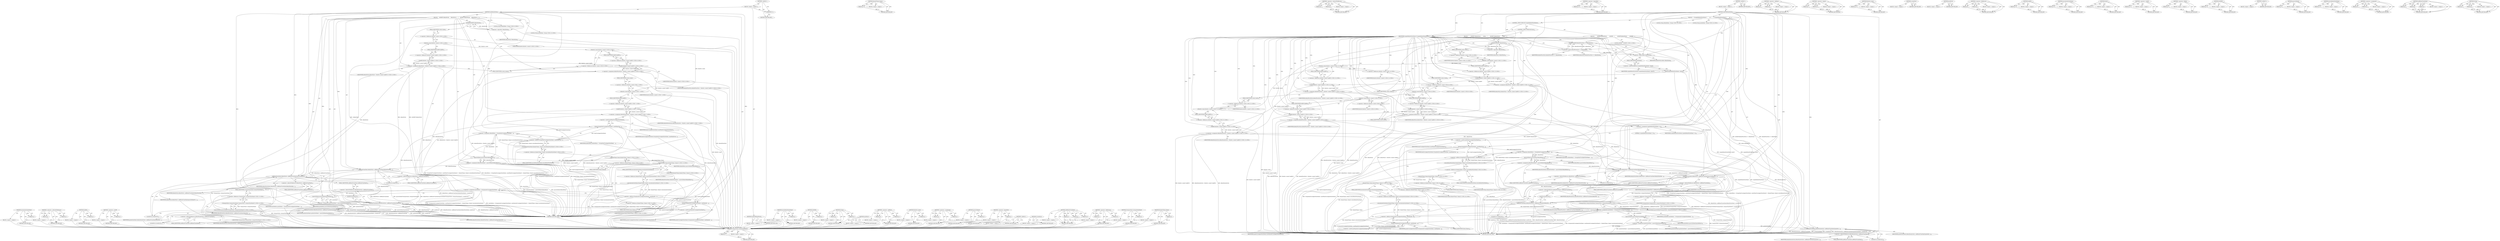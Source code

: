 digraph "RenderTheme.theme" {
vulnerable_249 [label=<(METHOD,ViewportStyle.viewportStyleSheet)>];
vulnerable_250 [label=<(PARAM,p1)>];
vulnerable_251 [label=<(BLOCK,&lt;empty&gt;,&lt;empty&gt;)>];
vulnerable_252 [label=<(METHOD_RETURN,ANY)>];
vulnerable_232 [label=<(METHOD,RenderTheme.theme)>];
vulnerable_233 [label=<(PARAM,p1)>];
vulnerable_234 [label=<(BLOCK,&lt;empty&gt;,&lt;empty&gt;)>];
vulnerable_235 [label=<(METHOD_RETURN,ANY)>];
vulnerable_187 [label=<(METHOD,&lt;operator&gt;.indirectFieldAccess)>];
vulnerable_188 [label=<(PARAM,p1)>];
vulnerable_189 [label=<(PARAM,p2)>];
vulnerable_190 [label=<(BLOCK,&lt;empty&gt;,&lt;empty&gt;)>];
vulnerable_191 [label=<(METHOD_RETURN,ANY)>];
vulnerable_210 [label=<(METHOD,&lt;operator&gt;.logicalNot)>];
vulnerable_211 [label=<(PARAM,p1)>];
vulnerable_212 [label=<(BLOCK,&lt;empty&gt;,&lt;empty&gt;)>];
vulnerable_213 [label=<(METHOD_RETURN,ANY)>];
vulnerable_6 [label=<(METHOD,&lt;global&gt;)<SUB>1</SUB>>];
vulnerable_7 [label=<(BLOCK,&lt;empty&gt;,&lt;empty&gt;)<SUB>1</SUB>>];
vulnerable_8 [label=<(METHOD,loadFullDefaultStyle)<SUB>1</SUB>>];
vulnerable_9 [label=<(BLOCK,{
    if (simpleDefaultStyleSheet) {
        AS...,{
    if (simpleDefaultStyleSheet) {
        AS...)<SUB>2</SUB>>];
vulnerable_10 [label=<(CONTROL_STRUCTURE,IF,if (simpleDefaultStyleSheet))<SUB>3</SUB>>];
vulnerable_11 [label=<(IDENTIFIER,simpleDefaultStyleSheet,if (simpleDefaultStyleSheet))<SUB>3</SUB>>];
vulnerable_12 [label=<(BLOCK,{
        ASSERT(defaultStyle);
        ASSERT(...,{
        ASSERT(defaultStyle);
        ASSERT(...)<SUB>3</SUB>>];
vulnerable_13 [label="<(LOCAL,ASSERT : ASSERT)<SUB>4</SUB>>"];
vulnerable_14 [label=<(ASSERT,ASSERT(defaultPrintStyle == defaultStyle))<SUB>5</SUB>>];
vulnerable_15 [label=<(&lt;operator&gt;.equals,defaultPrintStyle == defaultStyle)<SUB>5</SUB>>];
vulnerable_16 [label=<(IDENTIFIER,defaultPrintStyle,defaultPrintStyle == defaultStyle)<SUB>5</SUB>>];
vulnerable_17 [label=<(IDENTIFIER,defaultStyle,defaultPrintStyle == defaultStyle)<SUB>5</SUB>>];
vulnerable_18 [label=<(&lt;operator&gt;.delete,delete defaultStyle)<SUB>6</SUB>>];
vulnerable_19 [label=<(IDENTIFIER,defaultStyle,delete defaultStyle)<SUB>6</SUB>>];
vulnerable_20 [label=<(deref,simpleDefaultStyleSheet-&gt;deref())<SUB>7</SUB>>];
vulnerable_21 [label=<(&lt;operator&gt;.indirectFieldAccess,simpleDefaultStyleSheet-&gt;deref)<SUB>7</SUB>>];
vulnerable_22 [label=<(IDENTIFIER,simpleDefaultStyleSheet,simpleDefaultStyleSheet-&gt;deref())<SUB>7</SUB>>];
vulnerable_23 [label=<(FIELD_IDENTIFIER,deref,deref)<SUB>7</SUB>>];
vulnerable_24 [label="<(&lt;operator&gt;.assignment,defaultStyle = RuleSet::create().leakPtr())<SUB>8</SUB>>"];
vulnerable_25 [label="<(IDENTIFIER,defaultStyle,defaultStyle = RuleSet::create().leakPtr())<SUB>8</SUB>>"];
vulnerable_26 [label="<(leakPtr,RuleSet::create().leakPtr())<SUB>8</SUB>>"];
vulnerable_27 [label="<(&lt;operator&gt;.fieldAccess,RuleSet::create().leakPtr)<SUB>8</SUB>>"];
vulnerable_28 [label="<(RuleSet.create,RuleSet::create())<SUB>8</SUB>>"];
vulnerable_29 [label="<(&lt;operator&gt;.fieldAccess,RuleSet::create)<SUB>8</SUB>>"];
vulnerable_30 [label="<(IDENTIFIER,RuleSet,RuleSet::create())<SUB>8</SUB>>"];
vulnerable_31 [label=<(FIELD_IDENTIFIER,create,create)<SUB>8</SUB>>];
vulnerable_32 [label=<(FIELD_IDENTIFIER,leakPtr,leakPtr)<SUB>8</SUB>>];
vulnerable_33 [label="<(&lt;operator&gt;.assignment,defaultPrintStyle = RuleSet::create().leakPtr())<SUB>9</SUB>>"];
vulnerable_34 [label="<(IDENTIFIER,defaultPrintStyle,defaultPrintStyle = RuleSet::create().leakPtr())<SUB>9</SUB>>"];
vulnerable_35 [label="<(leakPtr,RuleSet::create().leakPtr())<SUB>9</SUB>>"];
vulnerable_36 [label="<(&lt;operator&gt;.fieldAccess,RuleSet::create().leakPtr)<SUB>9</SUB>>"];
vulnerable_37 [label="<(RuleSet.create,RuleSet::create())<SUB>9</SUB>>"];
vulnerable_38 [label="<(&lt;operator&gt;.fieldAccess,RuleSet::create)<SUB>9</SUB>>"];
vulnerable_39 [label="<(IDENTIFIER,RuleSet,RuleSet::create())<SUB>9</SUB>>"];
vulnerable_40 [label=<(FIELD_IDENTIFIER,create,create)<SUB>9</SUB>>];
vulnerable_41 [label=<(FIELD_IDENTIFIER,leakPtr,leakPtr)<SUB>9</SUB>>];
vulnerable_42 [label=<(&lt;operator&gt;.assignment,simpleDefaultStyleSheet = 0)<SUB>10</SUB>>];
vulnerable_43 [label=<(IDENTIFIER,simpleDefaultStyleSheet,simpleDefaultStyleSheet = 0)<SUB>10</SUB>>];
vulnerable_44 [label=<(LITERAL,0,simpleDefaultStyleSheet = 0)<SUB>10</SUB>>];
vulnerable_45 [label=<(CONTROL_STRUCTURE,ELSE,else)<SUB>11</SUB>>];
vulnerable_46 [label=<(BLOCK,{
        ASSERT(!defaultStyle);
        defaul...,{
        ASSERT(!defaultStyle);
        defaul...)<SUB>11</SUB>>];
vulnerable_47 [label=<(ASSERT,ASSERT(!defaultStyle))<SUB>12</SUB>>];
vulnerable_48 [label=<(&lt;operator&gt;.logicalNot,!defaultStyle)<SUB>12</SUB>>];
vulnerable_49 [label=<(IDENTIFIER,defaultStyle,!defaultStyle)<SUB>12</SUB>>];
vulnerable_50 [label="<(&lt;operator&gt;.assignment,defaultStyle = RuleSet::create().leakPtr())<SUB>13</SUB>>"];
vulnerable_51 [label="<(IDENTIFIER,defaultStyle,defaultStyle = RuleSet::create().leakPtr())<SUB>13</SUB>>"];
vulnerable_52 [label="<(leakPtr,RuleSet::create().leakPtr())<SUB>13</SUB>>"];
vulnerable_53 [label="<(&lt;operator&gt;.fieldAccess,RuleSet::create().leakPtr)<SUB>13</SUB>>"];
vulnerable_54 [label="<(RuleSet.create,RuleSet::create())<SUB>13</SUB>>"];
vulnerable_55 [label="<(&lt;operator&gt;.fieldAccess,RuleSet::create)<SUB>13</SUB>>"];
vulnerable_56 [label="<(IDENTIFIER,RuleSet,RuleSet::create())<SUB>13</SUB>>"];
vulnerable_57 [label=<(FIELD_IDENTIFIER,create,create)<SUB>13</SUB>>];
vulnerable_58 [label=<(FIELD_IDENTIFIER,leakPtr,leakPtr)<SUB>13</SUB>>];
vulnerable_59 [label="<(&lt;operator&gt;.assignment,defaultPrintStyle = RuleSet::create().leakPtr())<SUB>14</SUB>>"];
vulnerable_60 [label="<(IDENTIFIER,defaultPrintStyle,defaultPrintStyle = RuleSet::create().leakPtr())<SUB>14</SUB>>"];
vulnerable_61 [label="<(leakPtr,RuleSet::create().leakPtr())<SUB>14</SUB>>"];
vulnerable_62 [label="<(&lt;operator&gt;.fieldAccess,RuleSet::create().leakPtr)<SUB>14</SUB>>"];
vulnerable_63 [label="<(RuleSet.create,RuleSet::create())<SUB>14</SUB>>"];
vulnerable_64 [label="<(&lt;operator&gt;.fieldAccess,RuleSet::create)<SUB>14</SUB>>"];
vulnerable_65 [label="<(IDENTIFIER,RuleSet,RuleSet::create())<SUB>14</SUB>>"];
vulnerable_66 [label=<(FIELD_IDENTIFIER,create,create)<SUB>14</SUB>>];
vulnerable_67 [label=<(FIELD_IDENTIFIER,leakPtr,leakPtr)<SUB>14</SUB>>];
vulnerable_68 [label="<(&lt;operator&gt;.assignment,defaultQuirksStyle = RuleSet::create().leakPtr())<SUB>15</SUB>>"];
vulnerable_69 [label="<(IDENTIFIER,defaultQuirksStyle,defaultQuirksStyle = RuleSet::create().leakPtr())<SUB>15</SUB>>"];
vulnerable_70 [label="<(leakPtr,RuleSet::create().leakPtr())<SUB>15</SUB>>"];
vulnerable_71 [label="<(&lt;operator&gt;.fieldAccess,RuleSet::create().leakPtr)<SUB>15</SUB>>"];
vulnerable_72 [label="<(RuleSet.create,RuleSet::create())<SUB>15</SUB>>"];
vulnerable_73 [label="<(&lt;operator&gt;.fieldAccess,RuleSet::create)<SUB>15</SUB>>"];
vulnerable_74 [label="<(IDENTIFIER,RuleSet,RuleSet::create())<SUB>15</SUB>>"];
vulnerable_75 [label=<(FIELD_IDENTIFIER,create,create)<SUB>15</SUB>>];
vulnerable_76 [label=<(FIELD_IDENTIFIER,leakPtr,leakPtr)<SUB>15</SUB>>];
vulnerable_77 [label="<(LOCAL,String defaultRules: String)<SUB>18</SUB>>"];
vulnerable_78 [label=<(&lt;operator&gt;.assignment,defaultRules = String(htmlUserAgentStyleSheet, ...)<SUB>18</SUB>>];
vulnerable_79 [label=<(IDENTIFIER,defaultRules,defaultRules = String(htmlUserAgentStyleSheet, ...)<SUB>18</SUB>>];
vulnerable_80 [label=<(&lt;operator&gt;.addition,String(htmlUserAgentStyleSheet, sizeof(htmlUser...)<SUB>18</SUB>>];
vulnerable_81 [label=<(String,String(htmlUserAgentStyleSheet, sizeof(htmlUser...)<SUB>18</SUB>>];
vulnerable_82 [label=<(IDENTIFIER,htmlUserAgentStyleSheet,String(htmlUserAgentStyleSheet, sizeof(htmlUser...)<SUB>18</SUB>>];
vulnerable_83 [label=<(&lt;operator&gt;.sizeOf,sizeof(htmlUserAgentStyleSheet))<SUB>18</SUB>>];
vulnerable_84 [label=<(IDENTIFIER,htmlUserAgentStyleSheet,sizeof(htmlUserAgentStyleSheet))<SUB>18</SUB>>];
vulnerable_85 [label="<(extraDefaultStyleSheet,RenderTheme::theme().extraDefaultStyleSheet())<SUB>18</SUB>>"];
vulnerable_86 [label="<(&lt;operator&gt;.fieldAccess,RenderTheme::theme().extraDefaultStyleSheet)<SUB>18</SUB>>"];
vulnerable_87 [label="<(RenderTheme.theme,RenderTheme::theme())<SUB>18</SUB>>"];
vulnerable_88 [label="<(&lt;operator&gt;.fieldAccess,RenderTheme::theme)<SUB>18</SUB>>"];
vulnerable_89 [label="<(IDENTIFIER,RenderTheme,RenderTheme::theme())<SUB>18</SUB>>"];
vulnerable_90 [label=<(FIELD_IDENTIFIER,theme,theme)<SUB>18</SUB>>];
vulnerable_91 [label=<(FIELD_IDENTIFIER,extraDefaultStyleSheet,extraDefaultStyleSheet)<SUB>18</SUB>>];
vulnerable_92 [label=<(&lt;operator&gt;.assignment,defaultStyleSheet = parseUASheet(defaultRules))<SUB>19</SUB>>];
vulnerable_93 [label=<(IDENTIFIER,defaultStyleSheet,defaultStyleSheet = parseUASheet(defaultRules))<SUB>19</SUB>>];
vulnerable_94 [label=<(parseUASheet,parseUASheet(defaultRules))<SUB>19</SUB>>];
vulnerable_95 [label=<(IDENTIFIER,defaultRules,parseUASheet(defaultRules))<SUB>19</SUB>>];
vulnerable_96 [label=<(addRulesFromSheet,defaultStyle-&gt;addRulesFromSheet(defaultStyleShe...)<SUB>20</SUB>>];
vulnerable_97 [label=<(&lt;operator&gt;.indirectFieldAccess,defaultStyle-&gt;addRulesFromSheet)<SUB>20</SUB>>];
vulnerable_98 [label=<(IDENTIFIER,defaultStyle,defaultStyle-&gt;addRulesFromSheet(defaultStyleShe...)<SUB>20</SUB>>];
vulnerable_99 [label=<(FIELD_IDENTIFIER,addRulesFromSheet,addRulesFromSheet)<SUB>20</SUB>>];
vulnerable_100 [label=<(IDENTIFIER,defaultStyleSheet,defaultStyle-&gt;addRulesFromSheet(defaultStyleShe...)<SUB>20</SUB>>];
vulnerable_101 [label=<(screenEval,screenEval())<SUB>20</SUB>>];
vulnerable_102 [label=<(addRulesFromSheet,defaultStyle-&gt;addRulesFromSheet(parseUASheet(Vi...)<SUB>21</SUB>>];
vulnerable_103 [label=<(&lt;operator&gt;.indirectFieldAccess,defaultStyle-&gt;addRulesFromSheet)<SUB>21</SUB>>];
vulnerable_104 [label=<(IDENTIFIER,defaultStyle,defaultStyle-&gt;addRulesFromSheet(parseUASheet(Vi...)<SUB>21</SUB>>];
vulnerable_105 [label=<(FIELD_IDENTIFIER,addRulesFromSheet,addRulesFromSheet)<SUB>21</SUB>>];
vulnerable_106 [label="<(parseUASheet,parseUASheet(ViewportStyle::viewportStyleSheet()))<SUB>21</SUB>>"];
vulnerable_107 [label="<(ViewportStyle.viewportStyleSheet,ViewportStyle::viewportStyleSheet())<SUB>21</SUB>>"];
vulnerable_108 [label="<(&lt;operator&gt;.fieldAccess,ViewportStyle::viewportStyleSheet)<SUB>21</SUB>>"];
vulnerable_109 [label="<(IDENTIFIER,ViewportStyle,ViewportStyle::viewportStyleSheet())<SUB>21</SUB>>"];
vulnerable_110 [label=<(FIELD_IDENTIFIER,viewportStyleSheet,viewportStyleSheet)<SUB>21</SUB>>];
vulnerable_111 [label=<(screenEval,screenEval())<SUB>21</SUB>>];
vulnerable_112 [label=<(addRulesFromSheet,defaultPrintStyle-&gt;addRulesFromSheet(defaultSty...)<SUB>22</SUB>>];
vulnerable_113 [label=<(&lt;operator&gt;.indirectFieldAccess,defaultPrintStyle-&gt;addRulesFromSheet)<SUB>22</SUB>>];
vulnerable_114 [label=<(IDENTIFIER,defaultPrintStyle,defaultPrintStyle-&gt;addRulesFromSheet(defaultSty...)<SUB>22</SUB>>];
vulnerable_115 [label=<(FIELD_IDENTIFIER,addRulesFromSheet,addRulesFromSheet)<SUB>22</SUB>>];
vulnerable_116 [label=<(IDENTIFIER,defaultStyleSheet,defaultPrintStyle-&gt;addRulesFromSheet(defaultSty...)<SUB>22</SUB>>];
vulnerable_117 [label=<(printEval,printEval())<SUB>22</SUB>>];
vulnerable_118 [label="<(LOCAL,String quirksRules: String)<SUB>24</SUB>>"];
vulnerable_119 [label=<(&lt;operator&gt;.assignment,quirksRules = String(quirksUserAgentStyleSheet,...)<SUB>24</SUB>>];
vulnerable_120 [label=<(IDENTIFIER,quirksRules,quirksRules = String(quirksUserAgentStyleSheet,...)<SUB>24</SUB>>];
vulnerable_121 [label=<(&lt;operator&gt;.addition,String(quirksUserAgentStyleSheet, sizeof(quirks...)<SUB>24</SUB>>];
vulnerable_122 [label=<(String,String(quirksUserAgentStyleSheet, sizeof(quirks...)<SUB>24</SUB>>];
vulnerable_123 [label=<(IDENTIFIER,quirksUserAgentStyleSheet,String(quirksUserAgentStyleSheet, sizeof(quirks...)<SUB>24</SUB>>];
vulnerable_124 [label=<(&lt;operator&gt;.sizeOf,sizeof(quirksUserAgentStyleSheet))<SUB>24</SUB>>];
vulnerable_125 [label=<(IDENTIFIER,quirksUserAgentStyleSheet,sizeof(quirksUserAgentStyleSheet))<SUB>24</SUB>>];
vulnerable_126 [label="<(extraQuirksStyleSheet,RenderTheme::theme().extraQuirksStyleSheet())<SUB>24</SUB>>"];
vulnerable_127 [label="<(&lt;operator&gt;.fieldAccess,RenderTheme::theme().extraQuirksStyleSheet)<SUB>24</SUB>>"];
vulnerable_128 [label="<(RenderTheme.theme,RenderTheme::theme())<SUB>24</SUB>>"];
vulnerable_129 [label="<(&lt;operator&gt;.fieldAccess,RenderTheme::theme)<SUB>24</SUB>>"];
vulnerable_130 [label="<(IDENTIFIER,RenderTheme,RenderTheme::theme())<SUB>24</SUB>>"];
vulnerable_131 [label=<(FIELD_IDENTIFIER,theme,theme)<SUB>24</SUB>>];
vulnerable_132 [label=<(FIELD_IDENTIFIER,extraQuirksStyleSheet,extraQuirksStyleSheet)<SUB>24</SUB>>];
vulnerable_133 [label=<(&lt;operator&gt;.assignment,quirksStyleSheet = parseUASheet(quirksRules))<SUB>25</SUB>>];
vulnerable_134 [label=<(IDENTIFIER,quirksStyleSheet,quirksStyleSheet = parseUASheet(quirksRules))<SUB>25</SUB>>];
vulnerable_135 [label=<(parseUASheet,parseUASheet(quirksRules))<SUB>25</SUB>>];
vulnerable_136 [label=<(IDENTIFIER,quirksRules,parseUASheet(quirksRules))<SUB>25</SUB>>];
vulnerable_137 [label=<(addRulesFromSheet,defaultQuirksStyle-&gt;addRulesFromSheet(quirksSty...)<SUB>26</SUB>>];
vulnerable_138 [label=<(&lt;operator&gt;.indirectFieldAccess,defaultQuirksStyle-&gt;addRulesFromSheet)<SUB>26</SUB>>];
vulnerable_139 [label=<(IDENTIFIER,defaultQuirksStyle,defaultQuirksStyle-&gt;addRulesFromSheet(quirksSty...)<SUB>26</SUB>>];
vulnerable_140 [label=<(FIELD_IDENTIFIER,addRulesFromSheet,addRulesFromSheet)<SUB>26</SUB>>];
vulnerable_141 [label=<(IDENTIFIER,quirksStyleSheet,defaultQuirksStyle-&gt;addRulesFromSheet(quirksSty...)<SUB>26</SUB>>];
vulnerable_142 [label=<(screenEval,screenEval())<SUB>26</SUB>>];
vulnerable_143 [label=<(METHOD_RETURN,void)<SUB>1</SUB>>];
vulnerable_145 [label=<(METHOD_RETURN,ANY)<SUB>1</SUB>>];
vulnerable_214 [label=<(METHOD,&lt;operator&gt;.addition)>];
vulnerable_215 [label=<(PARAM,p1)>];
vulnerable_216 [label=<(PARAM,p2)>];
vulnerable_217 [label=<(BLOCK,&lt;empty&gt;,&lt;empty&gt;)>];
vulnerable_218 [label=<(METHOD_RETURN,ANY)>];
vulnerable_174 [label=<(METHOD,&lt;operator&gt;.equals)>];
vulnerable_175 [label=<(PARAM,p1)>];
vulnerable_176 [label=<(PARAM,p2)>];
vulnerable_177 [label=<(BLOCK,&lt;empty&gt;,&lt;empty&gt;)>];
vulnerable_178 [label=<(METHOD_RETURN,ANY)>];
vulnerable_206 [label=<(METHOD,RuleSet.create)>];
vulnerable_207 [label=<(PARAM,p1)>];
vulnerable_208 [label=<(BLOCK,&lt;empty&gt;,&lt;empty&gt;)>];
vulnerable_209 [label=<(METHOD_RETURN,ANY)>];
vulnerable_246 [label=<(METHOD,screenEval)>];
vulnerable_247 [label=<(BLOCK,&lt;empty&gt;,&lt;empty&gt;)>];
vulnerable_248 [label=<(METHOD_RETURN,ANY)>];
vulnerable_253 [label=<(METHOD,printEval)>];
vulnerable_254 [label=<(BLOCK,&lt;empty&gt;,&lt;empty&gt;)>];
vulnerable_255 [label=<(METHOD_RETURN,ANY)>];
vulnerable_201 [label=<(METHOD,&lt;operator&gt;.fieldAccess)>];
vulnerable_202 [label=<(PARAM,p1)>];
vulnerable_203 [label=<(PARAM,p2)>];
vulnerable_204 [label=<(BLOCK,&lt;empty&gt;,&lt;empty&gt;)>];
vulnerable_205 [label=<(METHOD_RETURN,ANY)>];
vulnerable_197 [label=<(METHOD,leakPtr)>];
vulnerable_198 [label=<(PARAM,p1)>];
vulnerable_199 [label=<(BLOCK,&lt;empty&gt;,&lt;empty&gt;)>];
vulnerable_200 [label=<(METHOD_RETURN,ANY)>];
vulnerable_256 [label=<(METHOD,extraQuirksStyleSheet)>];
vulnerable_257 [label=<(PARAM,p1)>];
vulnerable_258 [label=<(BLOCK,&lt;empty&gt;,&lt;empty&gt;)>];
vulnerable_259 [label=<(METHOD_RETURN,ANY)>];
vulnerable_183 [label=<(METHOD,deref)>];
vulnerable_184 [label=<(PARAM,p1)>];
vulnerable_185 [label=<(BLOCK,&lt;empty&gt;,&lt;empty&gt;)>];
vulnerable_186 [label=<(METHOD_RETURN,ANY)>];
vulnerable_224 [label=<(METHOD,&lt;operator&gt;.sizeOf)>];
vulnerable_225 [label=<(PARAM,p1)>];
vulnerable_226 [label=<(BLOCK,&lt;empty&gt;,&lt;empty&gt;)>];
vulnerable_227 [label=<(METHOD_RETURN,ANY)>];
vulnerable_179 [label=<(METHOD,&lt;operator&gt;.delete)>];
vulnerable_180 [label=<(PARAM,p1)>];
vulnerable_181 [label=<(BLOCK,&lt;empty&gt;,&lt;empty&gt;)>];
vulnerable_182 [label=<(METHOD_RETURN,ANY)>];
vulnerable_170 [label=<(METHOD,ASSERT)>];
vulnerable_171 [label=<(PARAM,p1)>];
vulnerable_172 [label=<(BLOCK,&lt;empty&gt;,&lt;empty&gt;)>];
vulnerable_173 [label=<(METHOD_RETURN,ANY)>];
vulnerable_164 [label=<(METHOD,&lt;global&gt;)<SUB>1</SUB>>];
vulnerable_165 [label=<(BLOCK,&lt;empty&gt;,&lt;empty&gt;)>];
vulnerable_166 [label=<(METHOD_RETURN,ANY)>];
vulnerable_236 [label=<(METHOD,parseUASheet)>];
vulnerable_237 [label=<(PARAM,p1)>];
vulnerable_238 [label=<(BLOCK,&lt;empty&gt;,&lt;empty&gt;)>];
vulnerable_239 [label=<(METHOD_RETURN,ANY)>];
vulnerable_228 [label=<(METHOD,extraDefaultStyleSheet)>];
vulnerable_229 [label=<(PARAM,p1)>];
vulnerable_230 [label=<(BLOCK,&lt;empty&gt;,&lt;empty&gt;)>];
vulnerable_231 [label=<(METHOD_RETURN,ANY)>];
vulnerable_192 [label=<(METHOD,&lt;operator&gt;.assignment)>];
vulnerable_193 [label=<(PARAM,p1)>];
vulnerable_194 [label=<(PARAM,p2)>];
vulnerable_195 [label=<(BLOCK,&lt;empty&gt;,&lt;empty&gt;)>];
vulnerable_196 [label=<(METHOD_RETURN,ANY)>];
vulnerable_240 [label=<(METHOD,addRulesFromSheet)>];
vulnerable_241 [label=<(PARAM,p1)>];
vulnerable_242 [label=<(PARAM,p2)>];
vulnerable_243 [label=<(PARAM,p3)>];
vulnerable_244 [label=<(BLOCK,&lt;empty&gt;,&lt;empty&gt;)>];
vulnerable_245 [label=<(METHOD_RETURN,ANY)>];
vulnerable_219 [label=<(METHOD,String)>];
vulnerable_220 [label=<(PARAM,p1)>];
vulnerable_221 [label=<(PARAM,p2)>];
vulnerable_222 [label=<(BLOCK,&lt;empty&gt;,&lt;empty&gt;)>];
vulnerable_223 [label=<(METHOD_RETURN,ANY)>];
fixed_207 [label=<(METHOD,extraQuirksStyleSheet)>];
fixed_208 [label=<(PARAM,p1)>];
fixed_209 [label=<(BLOCK,&lt;empty&gt;,&lt;empty&gt;)>];
fixed_210 [label=<(METHOD_RETURN,ANY)>];
fixed_192 [label=<(METHOD,&lt;operator&gt;.indirectFieldAccess)>];
fixed_193 [label=<(PARAM,p1)>];
fixed_194 [label=<(PARAM,p2)>];
fixed_195 [label=<(BLOCK,&lt;empty&gt;,&lt;empty&gt;)>];
fixed_196 [label=<(METHOD_RETURN,ANY)>];
fixed_147 [label=<(METHOD,leakPtr)>];
fixed_148 [label=<(PARAM,p1)>];
fixed_149 [label=<(BLOCK,&lt;empty&gt;,&lt;empty&gt;)>];
fixed_150 [label=<(METHOD_RETURN,ANY)>];
fixed_170 [label=<(METHOD,&lt;operator&gt;.sizeOf)>];
fixed_171 [label=<(PARAM,p1)>];
fixed_172 [label=<(BLOCK,&lt;empty&gt;,&lt;empty&gt;)>];
fixed_173 [label=<(METHOD_RETURN,ANY)>];
fixed_6 [label=<(METHOD,&lt;global&gt;)<SUB>1</SUB>>];
fixed_7 [label=<(BLOCK,&lt;empty&gt;,&lt;empty&gt;)<SUB>1</SUB>>];
fixed_8 [label=<(METHOD,loadFullDefaultStyle)<SUB>1</SUB>>];
fixed_9 [label=<(BLOCK,&lt;empty&gt;,&lt;empty&gt;)>];
fixed_10 [label=<(METHOD_RETURN,void)<SUB>1</SUB>>];
fixed_12 [label=<(UNKNOWN,),))<SUB>1</SUB>>];
fixed_13 [label=<(METHOD,loadDefaultStyle)<SUB>2</SUB>>];
fixed_14 [label=<(BLOCK,{
    ASSERT(!defaultStyle);
    defaultStyle =...,{
    ASSERT(!defaultStyle);
    defaultStyle =...)<SUB>3</SUB>>];
fixed_15 [label=<(ASSERT,ASSERT(!defaultStyle))<SUB>4</SUB>>];
fixed_16 [label=<(&lt;operator&gt;.logicalNot,!defaultStyle)<SUB>4</SUB>>];
fixed_17 [label=<(IDENTIFIER,defaultStyle,!defaultStyle)<SUB>4</SUB>>];
fixed_18 [label="<(&lt;operator&gt;.assignment,defaultStyle = RuleSet::create().leakPtr())<SUB>5</SUB>>"];
fixed_19 [label="<(IDENTIFIER,defaultStyle,defaultStyle = RuleSet::create().leakPtr())<SUB>5</SUB>>"];
fixed_20 [label="<(leakPtr,RuleSet::create().leakPtr())<SUB>5</SUB>>"];
fixed_21 [label="<(&lt;operator&gt;.fieldAccess,RuleSet::create().leakPtr)<SUB>5</SUB>>"];
fixed_22 [label="<(RuleSet.create,RuleSet::create())<SUB>5</SUB>>"];
fixed_23 [label="<(&lt;operator&gt;.fieldAccess,RuleSet::create)<SUB>5</SUB>>"];
fixed_24 [label="<(IDENTIFIER,RuleSet,RuleSet::create())<SUB>5</SUB>>"];
fixed_25 [label=<(FIELD_IDENTIFIER,create,create)<SUB>5</SUB>>];
fixed_26 [label=<(FIELD_IDENTIFIER,leakPtr,leakPtr)<SUB>5</SUB>>];
fixed_27 [label="<(&lt;operator&gt;.assignment,defaultPrintStyle = RuleSet::create().leakPtr())<SUB>6</SUB>>"];
fixed_28 [label="<(IDENTIFIER,defaultPrintStyle,defaultPrintStyle = RuleSet::create().leakPtr())<SUB>6</SUB>>"];
fixed_29 [label="<(leakPtr,RuleSet::create().leakPtr())<SUB>6</SUB>>"];
fixed_30 [label="<(&lt;operator&gt;.fieldAccess,RuleSet::create().leakPtr)<SUB>6</SUB>>"];
fixed_31 [label="<(RuleSet.create,RuleSet::create())<SUB>6</SUB>>"];
fixed_32 [label="<(&lt;operator&gt;.fieldAccess,RuleSet::create)<SUB>6</SUB>>"];
fixed_33 [label="<(IDENTIFIER,RuleSet,RuleSet::create())<SUB>6</SUB>>"];
fixed_34 [label=<(FIELD_IDENTIFIER,create,create)<SUB>6</SUB>>];
fixed_35 [label=<(FIELD_IDENTIFIER,leakPtr,leakPtr)<SUB>6</SUB>>];
fixed_36 [label="<(&lt;operator&gt;.assignment,defaultQuirksStyle = RuleSet::create().leakPtr())<SUB>7</SUB>>"];
fixed_37 [label="<(IDENTIFIER,defaultQuirksStyle,defaultQuirksStyle = RuleSet::create().leakPtr())<SUB>7</SUB>>"];
fixed_38 [label="<(leakPtr,RuleSet::create().leakPtr())<SUB>7</SUB>>"];
fixed_39 [label="<(&lt;operator&gt;.fieldAccess,RuleSet::create().leakPtr)<SUB>7</SUB>>"];
fixed_40 [label="<(RuleSet.create,RuleSet::create())<SUB>7</SUB>>"];
fixed_41 [label="<(&lt;operator&gt;.fieldAccess,RuleSet::create)<SUB>7</SUB>>"];
fixed_42 [label="<(IDENTIFIER,RuleSet,RuleSet::create())<SUB>7</SUB>>"];
fixed_43 [label=<(FIELD_IDENTIFIER,create,create)<SUB>7</SUB>>];
fixed_44 [label=<(FIELD_IDENTIFIER,leakPtr,leakPtr)<SUB>7</SUB>>];
fixed_45 [label="<(LOCAL,String defaultRules: String)<SUB>9</SUB>>"];
fixed_46 [label=<(&lt;operator&gt;.assignment,defaultRules = String(htmlUserAgentStyleSheet, ...)<SUB>9</SUB>>];
fixed_47 [label=<(IDENTIFIER,defaultRules,defaultRules = String(htmlUserAgentStyleSheet, ...)<SUB>9</SUB>>];
fixed_48 [label=<(&lt;operator&gt;.addition,String(htmlUserAgentStyleSheet, sizeof(htmlUser...)<SUB>9</SUB>>];
fixed_49 [label=<(String,String(htmlUserAgentStyleSheet, sizeof(htmlUser...)<SUB>9</SUB>>];
fixed_50 [label=<(IDENTIFIER,htmlUserAgentStyleSheet,String(htmlUserAgentStyleSheet, sizeof(htmlUser...)<SUB>9</SUB>>];
fixed_51 [label=<(&lt;operator&gt;.sizeOf,sizeof(htmlUserAgentStyleSheet))<SUB>9</SUB>>];
fixed_52 [label=<(IDENTIFIER,htmlUserAgentStyleSheet,sizeof(htmlUserAgentStyleSheet))<SUB>9</SUB>>];
fixed_53 [label="<(extraDefaultStyleSheet,RenderTheme::theme().extraDefaultStyleSheet())<SUB>9</SUB>>"];
fixed_54 [label="<(&lt;operator&gt;.fieldAccess,RenderTheme::theme().extraDefaultStyleSheet)<SUB>9</SUB>>"];
fixed_55 [label="<(RenderTheme.theme,RenderTheme::theme())<SUB>9</SUB>>"];
fixed_56 [label="<(&lt;operator&gt;.fieldAccess,RenderTheme::theme)<SUB>9</SUB>>"];
fixed_57 [label="<(IDENTIFIER,RenderTheme,RenderTheme::theme())<SUB>9</SUB>>"];
fixed_58 [label=<(FIELD_IDENTIFIER,theme,theme)<SUB>9</SUB>>];
fixed_59 [label=<(FIELD_IDENTIFIER,extraDefaultStyleSheet,extraDefaultStyleSheet)<SUB>9</SUB>>];
fixed_60 [label=<(&lt;operator&gt;.assignment,defaultStyleSheet = parseUASheet(defaultRules))<SUB>10</SUB>>];
fixed_61 [label=<(IDENTIFIER,defaultStyleSheet,defaultStyleSheet = parseUASheet(defaultRules))<SUB>10</SUB>>];
fixed_62 [label=<(parseUASheet,parseUASheet(defaultRules))<SUB>10</SUB>>];
fixed_63 [label=<(IDENTIFIER,defaultRules,parseUASheet(defaultRules))<SUB>10</SUB>>];
fixed_64 [label=<(addRulesFromSheet,defaultStyle-&gt;addRulesFromSheet(defaultStyleShe...)<SUB>11</SUB>>];
fixed_65 [label=<(&lt;operator&gt;.indirectFieldAccess,defaultStyle-&gt;addRulesFromSheet)<SUB>11</SUB>>];
fixed_66 [label=<(IDENTIFIER,defaultStyle,defaultStyle-&gt;addRulesFromSheet(defaultStyleShe...)<SUB>11</SUB>>];
fixed_67 [label=<(FIELD_IDENTIFIER,addRulesFromSheet,addRulesFromSheet)<SUB>11</SUB>>];
fixed_68 [label=<(IDENTIFIER,defaultStyleSheet,defaultStyle-&gt;addRulesFromSheet(defaultStyleShe...)<SUB>11</SUB>>];
fixed_69 [label=<(screenEval,screenEval())<SUB>11</SUB>>];
fixed_70 [label=<(addRulesFromSheet,defaultStyle-&gt;addRulesFromSheet(parseUASheet(Vi...)<SUB>12</SUB>>];
fixed_71 [label=<(&lt;operator&gt;.indirectFieldAccess,defaultStyle-&gt;addRulesFromSheet)<SUB>12</SUB>>];
fixed_72 [label=<(IDENTIFIER,defaultStyle,defaultStyle-&gt;addRulesFromSheet(parseUASheet(Vi...)<SUB>12</SUB>>];
fixed_73 [label=<(FIELD_IDENTIFIER,addRulesFromSheet,addRulesFromSheet)<SUB>12</SUB>>];
fixed_74 [label="<(parseUASheet,parseUASheet(ViewportStyle::viewportStyleSheet()))<SUB>12</SUB>>"];
fixed_75 [label="<(ViewportStyle.viewportStyleSheet,ViewportStyle::viewportStyleSheet())<SUB>12</SUB>>"];
fixed_76 [label="<(&lt;operator&gt;.fieldAccess,ViewportStyle::viewportStyleSheet)<SUB>12</SUB>>"];
fixed_77 [label="<(IDENTIFIER,ViewportStyle,ViewportStyle::viewportStyleSheet())<SUB>12</SUB>>"];
fixed_78 [label=<(FIELD_IDENTIFIER,viewportStyleSheet,viewportStyleSheet)<SUB>12</SUB>>];
fixed_79 [label=<(screenEval,screenEval())<SUB>12</SUB>>];
fixed_80 [label=<(addRulesFromSheet,defaultPrintStyle-&gt;addRulesFromSheet(defaultSty...)<SUB>13</SUB>>];
fixed_81 [label=<(&lt;operator&gt;.indirectFieldAccess,defaultPrintStyle-&gt;addRulesFromSheet)<SUB>13</SUB>>];
fixed_82 [label=<(IDENTIFIER,defaultPrintStyle,defaultPrintStyle-&gt;addRulesFromSheet(defaultSty...)<SUB>13</SUB>>];
fixed_83 [label=<(FIELD_IDENTIFIER,addRulesFromSheet,addRulesFromSheet)<SUB>13</SUB>>];
fixed_84 [label=<(IDENTIFIER,defaultStyleSheet,defaultPrintStyle-&gt;addRulesFromSheet(defaultSty...)<SUB>13</SUB>>];
fixed_85 [label=<(printEval,printEval())<SUB>13</SUB>>];
fixed_86 [label="<(LOCAL,String quirksRules: String)<SUB>15</SUB>>"];
fixed_87 [label=<(&lt;operator&gt;.assignment,quirksRules = String(quirksUserAgentStyleSheet,...)<SUB>15</SUB>>];
fixed_88 [label=<(IDENTIFIER,quirksRules,quirksRules = String(quirksUserAgentStyleSheet,...)<SUB>15</SUB>>];
fixed_89 [label=<(&lt;operator&gt;.addition,String(quirksUserAgentStyleSheet, sizeof(quirks...)<SUB>15</SUB>>];
fixed_90 [label=<(String,String(quirksUserAgentStyleSheet, sizeof(quirks...)<SUB>15</SUB>>];
fixed_91 [label=<(IDENTIFIER,quirksUserAgentStyleSheet,String(quirksUserAgentStyleSheet, sizeof(quirks...)<SUB>15</SUB>>];
fixed_92 [label=<(&lt;operator&gt;.sizeOf,sizeof(quirksUserAgentStyleSheet))<SUB>15</SUB>>];
fixed_93 [label=<(IDENTIFIER,quirksUserAgentStyleSheet,sizeof(quirksUserAgentStyleSheet))<SUB>15</SUB>>];
fixed_94 [label="<(extraQuirksStyleSheet,RenderTheme::theme().extraQuirksStyleSheet())<SUB>15</SUB>>"];
fixed_95 [label="<(&lt;operator&gt;.fieldAccess,RenderTheme::theme().extraQuirksStyleSheet)<SUB>15</SUB>>"];
fixed_96 [label="<(RenderTheme.theme,RenderTheme::theme())<SUB>15</SUB>>"];
fixed_97 [label="<(&lt;operator&gt;.fieldAccess,RenderTheme::theme)<SUB>15</SUB>>"];
fixed_98 [label="<(IDENTIFIER,RenderTheme,RenderTheme::theme())<SUB>15</SUB>>"];
fixed_99 [label=<(FIELD_IDENTIFIER,theme,theme)<SUB>15</SUB>>];
fixed_100 [label=<(FIELD_IDENTIFIER,extraQuirksStyleSheet,extraQuirksStyleSheet)<SUB>15</SUB>>];
fixed_101 [label=<(&lt;operator&gt;.assignment,quirksStyleSheet = parseUASheet(quirksRules))<SUB>16</SUB>>];
fixed_102 [label=<(IDENTIFIER,quirksStyleSheet,quirksStyleSheet = parseUASheet(quirksRules))<SUB>16</SUB>>];
fixed_103 [label=<(parseUASheet,parseUASheet(quirksRules))<SUB>16</SUB>>];
fixed_104 [label=<(IDENTIFIER,quirksRules,parseUASheet(quirksRules))<SUB>16</SUB>>];
fixed_105 [label=<(addRulesFromSheet,defaultQuirksStyle-&gt;addRulesFromSheet(quirksSty...)<SUB>17</SUB>>];
fixed_106 [label=<(&lt;operator&gt;.indirectFieldAccess,defaultQuirksStyle-&gt;addRulesFromSheet)<SUB>17</SUB>>];
fixed_107 [label=<(IDENTIFIER,defaultQuirksStyle,defaultQuirksStyle-&gt;addRulesFromSheet(quirksSty...)<SUB>17</SUB>>];
fixed_108 [label=<(FIELD_IDENTIFIER,addRulesFromSheet,addRulesFromSheet)<SUB>17</SUB>>];
fixed_109 [label=<(IDENTIFIER,quirksStyleSheet,defaultQuirksStyle-&gt;addRulesFromSheet(quirksSty...)<SUB>17</SUB>>];
fixed_110 [label=<(screenEval,screenEval())<SUB>17</SUB>>];
fixed_111 [label=<(METHOD_RETURN,void)<SUB>2</SUB>>];
fixed_113 [label=<(METHOD_RETURN,ANY)<SUB>1</SUB>>];
fixed_174 [label=<(METHOD,extraDefaultStyleSheet)>];
fixed_175 [label=<(PARAM,p1)>];
fixed_176 [label=<(BLOCK,&lt;empty&gt;,&lt;empty&gt;)>];
fixed_177 [label=<(METHOD_RETURN,ANY)>];
fixed_134 [label=<(METHOD,ASSERT)>];
fixed_135 [label=<(PARAM,p1)>];
fixed_136 [label=<(BLOCK,&lt;empty&gt;,&lt;empty&gt;)>];
fixed_137 [label=<(METHOD_RETURN,ANY)>];
fixed_165 [label=<(METHOD,String)>];
fixed_166 [label=<(PARAM,p1)>];
fixed_167 [label=<(PARAM,p2)>];
fixed_168 [label=<(BLOCK,&lt;empty&gt;,&lt;empty&gt;)>];
fixed_169 [label=<(METHOD_RETURN,ANY)>];
fixed_204 [label=<(METHOD,printEval)>];
fixed_205 [label=<(BLOCK,&lt;empty&gt;,&lt;empty&gt;)>];
fixed_206 [label=<(METHOD_RETURN,ANY)>];
fixed_160 [label=<(METHOD,&lt;operator&gt;.addition)>];
fixed_161 [label=<(PARAM,p1)>];
fixed_162 [label=<(PARAM,p2)>];
fixed_163 [label=<(BLOCK,&lt;empty&gt;,&lt;empty&gt;)>];
fixed_164 [label=<(METHOD_RETURN,ANY)>];
fixed_156 [label=<(METHOD,RuleSet.create)>];
fixed_157 [label=<(PARAM,p1)>];
fixed_158 [label=<(BLOCK,&lt;empty&gt;,&lt;empty&gt;)>];
fixed_159 [label=<(METHOD_RETURN,ANY)>];
fixed_142 [label=<(METHOD,&lt;operator&gt;.assignment)>];
fixed_143 [label=<(PARAM,p1)>];
fixed_144 [label=<(PARAM,p2)>];
fixed_145 [label=<(BLOCK,&lt;empty&gt;,&lt;empty&gt;)>];
fixed_146 [label=<(METHOD_RETURN,ANY)>];
fixed_182 [label=<(METHOD,parseUASheet)>];
fixed_183 [label=<(PARAM,p1)>];
fixed_184 [label=<(BLOCK,&lt;empty&gt;,&lt;empty&gt;)>];
fixed_185 [label=<(METHOD_RETURN,ANY)>];
fixed_138 [label=<(METHOD,&lt;operator&gt;.logicalNot)>];
fixed_139 [label=<(PARAM,p1)>];
fixed_140 [label=<(BLOCK,&lt;empty&gt;,&lt;empty&gt;)>];
fixed_141 [label=<(METHOD_RETURN,ANY)>];
fixed_128 [label=<(METHOD,&lt;global&gt;)<SUB>1</SUB>>];
fixed_129 [label=<(BLOCK,&lt;empty&gt;,&lt;empty&gt;)>];
fixed_130 [label=<(METHOD_RETURN,ANY)>];
fixed_197 [label=<(METHOD,screenEval)>];
fixed_198 [label=<(BLOCK,&lt;empty&gt;,&lt;empty&gt;)>];
fixed_199 [label=<(METHOD_RETURN,ANY)>];
fixed_186 [label=<(METHOD,addRulesFromSheet)>];
fixed_187 [label=<(PARAM,p1)>];
fixed_188 [label=<(PARAM,p2)>];
fixed_189 [label=<(PARAM,p3)>];
fixed_190 [label=<(BLOCK,&lt;empty&gt;,&lt;empty&gt;)>];
fixed_191 [label=<(METHOD_RETURN,ANY)>];
fixed_151 [label=<(METHOD,&lt;operator&gt;.fieldAccess)>];
fixed_152 [label=<(PARAM,p1)>];
fixed_153 [label=<(PARAM,p2)>];
fixed_154 [label=<(BLOCK,&lt;empty&gt;,&lt;empty&gt;)>];
fixed_155 [label=<(METHOD_RETURN,ANY)>];
fixed_200 [label=<(METHOD,ViewportStyle.viewportStyleSheet)>];
fixed_201 [label=<(PARAM,p1)>];
fixed_202 [label=<(BLOCK,&lt;empty&gt;,&lt;empty&gt;)>];
fixed_203 [label=<(METHOD_RETURN,ANY)>];
fixed_178 [label=<(METHOD,RenderTheme.theme)>];
fixed_179 [label=<(PARAM,p1)>];
fixed_180 [label=<(BLOCK,&lt;empty&gt;,&lt;empty&gt;)>];
fixed_181 [label=<(METHOD_RETURN,ANY)>];
vulnerable_249 -> vulnerable_250  [key=0, label="AST: "];
vulnerable_249 -> vulnerable_250  [key=1, label="DDG: "];
vulnerable_249 -> vulnerable_251  [key=0, label="AST: "];
vulnerable_249 -> vulnerable_252  [key=0, label="AST: "];
vulnerable_249 -> vulnerable_252  [key=1, label="CFG: "];
vulnerable_250 -> vulnerable_252  [key=0, label="DDG: p1"];
vulnerable_232 -> vulnerable_233  [key=0, label="AST: "];
vulnerable_232 -> vulnerable_233  [key=1, label="DDG: "];
vulnerable_232 -> vulnerable_234  [key=0, label="AST: "];
vulnerable_232 -> vulnerable_235  [key=0, label="AST: "];
vulnerable_232 -> vulnerable_235  [key=1, label="CFG: "];
vulnerable_233 -> vulnerable_235  [key=0, label="DDG: p1"];
vulnerable_187 -> vulnerable_188  [key=0, label="AST: "];
vulnerable_187 -> vulnerable_188  [key=1, label="DDG: "];
vulnerable_187 -> vulnerable_190  [key=0, label="AST: "];
vulnerable_187 -> vulnerable_189  [key=0, label="AST: "];
vulnerable_187 -> vulnerable_189  [key=1, label="DDG: "];
vulnerable_187 -> vulnerable_191  [key=0, label="AST: "];
vulnerable_187 -> vulnerable_191  [key=1, label="CFG: "];
vulnerable_188 -> vulnerable_191  [key=0, label="DDG: p1"];
vulnerable_189 -> vulnerable_191  [key=0, label="DDG: p2"];
vulnerable_210 -> vulnerable_211  [key=0, label="AST: "];
vulnerable_210 -> vulnerable_211  [key=1, label="DDG: "];
vulnerable_210 -> vulnerable_212  [key=0, label="AST: "];
vulnerable_210 -> vulnerable_213  [key=0, label="AST: "];
vulnerable_210 -> vulnerable_213  [key=1, label="CFG: "];
vulnerable_211 -> vulnerable_213  [key=0, label="DDG: p1"];
vulnerable_6 -> vulnerable_7  [key=0, label="AST: "];
vulnerable_6 -> vulnerable_145  [key=0, label="AST: "];
vulnerable_6 -> vulnerable_145  [key=1, label="CFG: "];
vulnerable_7 -> vulnerable_8  [key=0, label="AST: "];
vulnerable_8 -> vulnerable_9  [key=0, label="AST: "];
vulnerable_8 -> vulnerable_143  [key=0, label="AST: "];
vulnerable_8 -> vulnerable_11  [key=0, label="CFG: "];
vulnerable_8 -> vulnerable_11  [key=1, label="DDG: "];
vulnerable_8 -> vulnerable_96  [key=0, label="DDG: "];
vulnerable_8 -> vulnerable_102  [key=0, label="DDG: "];
vulnerable_8 -> vulnerable_112  [key=0, label="DDG: "];
vulnerable_8 -> vulnerable_137  [key=0, label="DDG: "];
vulnerable_8 -> vulnerable_42  [key=0, label="DDG: "];
vulnerable_8 -> vulnerable_94  [key=0, label="DDG: "];
vulnerable_8 -> vulnerable_135  [key=0, label="DDG: "];
vulnerable_8 -> vulnerable_18  [key=0, label="DDG: "];
vulnerable_8 -> vulnerable_81  [key=0, label="DDG: "];
vulnerable_8 -> vulnerable_122  [key=0, label="DDG: "];
vulnerable_8 -> vulnerable_15  [key=0, label="DDG: "];
vulnerable_8 -> vulnerable_48  [key=0, label="DDG: "];
vulnerable_9 -> vulnerable_10  [key=0, label="AST: "];
vulnerable_9 -> vulnerable_77  [key=0, label="AST: "];
vulnerable_9 -> vulnerable_78  [key=0, label="AST: "];
vulnerable_9 -> vulnerable_92  [key=0, label="AST: "];
vulnerable_9 -> vulnerable_96  [key=0, label="AST: "];
vulnerable_9 -> vulnerable_102  [key=0, label="AST: "];
vulnerable_9 -> vulnerable_112  [key=0, label="AST: "];
vulnerable_9 -> vulnerable_118  [key=0, label="AST: "];
vulnerable_9 -> vulnerable_119  [key=0, label="AST: "];
vulnerable_9 -> vulnerable_133  [key=0, label="AST: "];
vulnerable_9 -> vulnerable_137  [key=0, label="AST: "];
vulnerable_10 -> vulnerable_11  [key=0, label="AST: "];
vulnerable_10 -> vulnerable_12  [key=0, label="AST: "];
vulnerable_10 -> vulnerable_45  [key=0, label="AST: "];
vulnerable_11 -> vulnerable_15  [key=0, label="CFG: "];
vulnerable_11 -> vulnerable_15  [key=1, label="CDG: "];
vulnerable_11 -> vulnerable_48  [key=0, label="CFG: "];
vulnerable_11 -> vulnerable_48  [key=1, label="CDG: "];
vulnerable_11 -> vulnerable_47  [key=0, label="CDG: "];
vulnerable_11 -> vulnerable_21  [key=0, label="CDG: "];
vulnerable_11 -> vulnerable_32  [key=0, label="CDG: "];
vulnerable_11 -> vulnerable_68  [key=0, label="CDG: "];
vulnerable_11 -> vulnerable_73  [key=0, label="CDG: "];
vulnerable_11 -> vulnerable_26  [key=0, label="CDG: "];
vulnerable_11 -> vulnerable_64  [key=0, label="CDG: "];
vulnerable_11 -> vulnerable_42  [key=0, label="CDG: "];
vulnerable_11 -> vulnerable_57  [key=0, label="CDG: "];
vulnerable_11 -> vulnerable_28  [key=0, label="CDG: "];
vulnerable_11 -> vulnerable_66  [key=0, label="CDG: "];
vulnerable_11 -> vulnerable_75  [key=0, label="CDG: "];
vulnerable_11 -> vulnerable_52  [key=0, label="CDG: "];
vulnerable_11 -> vulnerable_37  [key=0, label="CDG: "];
vulnerable_11 -> vulnerable_20  [key=0, label="CDG: "];
vulnerable_11 -> vulnerable_38  [key=0, label="CDG: "];
vulnerable_11 -> vulnerable_72  [key=0, label="CDG: "];
vulnerable_11 -> vulnerable_67  [key=0, label="CDG: "];
vulnerable_11 -> vulnerable_27  [key=0, label="CDG: "];
vulnerable_11 -> vulnerable_40  [key=0, label="CDG: "];
vulnerable_11 -> vulnerable_29  [key=0, label="CDG: "];
vulnerable_11 -> vulnerable_76  [key=0, label="CDG: "];
vulnerable_11 -> vulnerable_18  [key=0, label="CDG: "];
vulnerable_11 -> vulnerable_50  [key=0, label="CDG: "];
vulnerable_11 -> vulnerable_59  [key=0, label="CDG: "];
vulnerable_11 -> vulnerable_35  [key=0, label="CDG: "];
vulnerable_11 -> vulnerable_54  [key=0, label="CDG: "];
vulnerable_11 -> vulnerable_24  [key=0, label="CDG: "];
vulnerable_11 -> vulnerable_58  [key=0, label="CDG: "];
vulnerable_11 -> vulnerable_14  [key=0, label="CDG: "];
vulnerable_11 -> vulnerable_33  [key=0, label="CDG: "];
vulnerable_11 -> vulnerable_61  [key=0, label="CDG: "];
vulnerable_11 -> vulnerable_23  [key=0, label="CDG: "];
vulnerable_11 -> vulnerable_71  [key=0, label="CDG: "];
vulnerable_11 -> vulnerable_36  [key=0, label="CDG: "];
vulnerable_11 -> vulnerable_53  [key=0, label="CDG: "];
vulnerable_11 -> vulnerable_41  [key=0, label="CDG: "];
vulnerable_11 -> vulnerable_70  [key=0, label="CDG: "];
vulnerable_11 -> vulnerable_63  [key=0, label="CDG: "];
vulnerable_11 -> vulnerable_55  [key=0, label="CDG: "];
vulnerable_11 -> vulnerable_62  [key=0, label="CDG: "];
vulnerable_11 -> vulnerable_31  [key=0, label="CDG: "];
vulnerable_12 -> vulnerable_13  [key=0, label="AST: "];
vulnerable_12 -> vulnerable_14  [key=0, label="AST: "];
vulnerable_12 -> vulnerable_18  [key=0, label="AST: "];
vulnerable_12 -> vulnerable_20  [key=0, label="AST: "];
vulnerable_12 -> vulnerable_24  [key=0, label="AST: "];
vulnerable_12 -> vulnerable_33  [key=0, label="AST: "];
vulnerable_12 -> vulnerable_42  [key=0, label="AST: "];
vulnerable_14 -> vulnerable_15  [key=0, label="AST: "];
vulnerable_14 -> vulnerable_18  [key=0, label="CFG: "];
vulnerable_14 -> vulnerable_143  [key=0, label="DDG: defaultPrintStyle == defaultStyle"];
vulnerable_14 -> vulnerable_143  [key=1, label="DDG: ASSERT(defaultPrintStyle == defaultStyle)"];
vulnerable_15 -> vulnerable_16  [key=0, label="AST: "];
vulnerable_15 -> vulnerable_17  [key=0, label="AST: "];
vulnerable_15 -> vulnerable_14  [key=0, label="CFG: "];
vulnerable_15 -> vulnerable_14  [key=1, label="DDG: defaultPrintStyle"];
vulnerable_15 -> vulnerable_14  [key=2, label="DDG: defaultStyle"];
vulnerable_15 -> vulnerable_18  [key=0, label="DDG: defaultStyle"];
vulnerable_18 -> vulnerable_19  [key=0, label="AST: "];
vulnerable_18 -> vulnerable_23  [key=0, label="CFG: "];
vulnerable_18 -> vulnerable_143  [key=0, label="DDG: delete defaultStyle"];
vulnerable_20 -> vulnerable_21  [key=0, label="AST: "];
vulnerable_20 -> vulnerable_31  [key=0, label="CFG: "];
vulnerable_20 -> vulnerable_143  [key=0, label="DDG: simpleDefaultStyleSheet-&gt;deref"];
vulnerable_20 -> vulnerable_143  [key=1, label="DDG: simpleDefaultStyleSheet-&gt;deref()"];
vulnerable_21 -> vulnerable_22  [key=0, label="AST: "];
vulnerable_21 -> vulnerable_23  [key=0, label="AST: "];
vulnerable_21 -> vulnerable_20  [key=0, label="CFG: "];
vulnerable_23 -> vulnerable_21  [key=0, label="CFG: "];
vulnerable_24 -> vulnerable_25  [key=0, label="AST: "];
vulnerable_24 -> vulnerable_26  [key=0, label="AST: "];
vulnerable_24 -> vulnerable_40  [key=0, label="CFG: "];
vulnerable_24 -> vulnerable_143  [key=0, label="DDG: defaultStyle"];
vulnerable_24 -> vulnerable_143  [key=1, label="DDG: defaultStyle = RuleSet::create().leakPtr()"];
vulnerable_24 -> vulnerable_96  [key=0, label="DDG: defaultStyle"];
vulnerable_24 -> vulnerable_102  [key=0, label="DDG: defaultStyle"];
vulnerable_26 -> vulnerable_27  [key=0, label="AST: "];
vulnerable_26 -> vulnerable_24  [key=0, label="CFG: "];
vulnerable_26 -> vulnerable_24  [key=1, label="DDG: RuleSet::create().leakPtr"];
vulnerable_26 -> vulnerable_35  [key=0, label="DDG: RuleSet::create().leakPtr"];
vulnerable_27 -> vulnerable_28  [key=0, label="AST: "];
vulnerable_27 -> vulnerable_32  [key=0, label="AST: "];
vulnerable_27 -> vulnerable_26  [key=0, label="CFG: "];
vulnerable_28 -> vulnerable_29  [key=0, label="AST: "];
vulnerable_28 -> vulnerable_32  [key=0, label="CFG: "];
vulnerable_28 -> vulnerable_37  [key=0, label="DDG: RuleSet::create"];
vulnerable_29 -> vulnerable_30  [key=0, label="AST: "];
vulnerable_29 -> vulnerable_31  [key=0, label="AST: "];
vulnerable_29 -> vulnerable_28  [key=0, label="CFG: "];
vulnerable_31 -> vulnerable_29  [key=0, label="CFG: "];
vulnerable_32 -> vulnerable_27  [key=0, label="CFG: "];
vulnerable_33 -> vulnerable_34  [key=0, label="AST: "];
vulnerable_33 -> vulnerable_35  [key=0, label="AST: "];
vulnerable_33 -> vulnerable_42  [key=0, label="CFG: "];
vulnerable_33 -> vulnerable_143  [key=0, label="DDG: defaultPrintStyle"];
vulnerable_33 -> vulnerable_143  [key=1, label="DDG: RuleSet::create().leakPtr()"];
vulnerable_33 -> vulnerable_143  [key=2, label="DDG: defaultPrintStyle = RuleSet::create().leakPtr()"];
vulnerable_33 -> vulnerable_112  [key=0, label="DDG: defaultPrintStyle"];
vulnerable_35 -> vulnerable_36  [key=0, label="AST: "];
vulnerable_35 -> vulnerable_33  [key=0, label="CFG: "];
vulnerable_35 -> vulnerable_33  [key=1, label="DDG: RuleSet::create().leakPtr"];
vulnerable_35 -> vulnerable_143  [key=0, label="DDG: RuleSet::create().leakPtr"];
vulnerable_36 -> vulnerable_37  [key=0, label="AST: "];
vulnerable_36 -> vulnerable_41  [key=0, label="AST: "];
vulnerable_36 -> vulnerable_35  [key=0, label="CFG: "];
vulnerable_37 -> vulnerable_38  [key=0, label="AST: "];
vulnerable_37 -> vulnerable_41  [key=0, label="CFG: "];
vulnerable_37 -> vulnerable_143  [key=0, label="DDG: RuleSet::create"];
vulnerable_38 -> vulnerable_39  [key=0, label="AST: "];
vulnerable_38 -> vulnerable_40  [key=0, label="AST: "];
vulnerable_38 -> vulnerable_37  [key=0, label="CFG: "];
vulnerable_40 -> vulnerable_38  [key=0, label="CFG: "];
vulnerable_41 -> vulnerable_36  [key=0, label="CFG: "];
vulnerable_42 -> vulnerable_43  [key=0, label="AST: "];
vulnerable_42 -> vulnerable_44  [key=0, label="AST: "];
vulnerable_42 -> vulnerable_83  [key=0, label="CFG: "];
vulnerable_42 -> vulnerable_143  [key=0, label="DDG: simpleDefaultStyleSheet"];
vulnerable_42 -> vulnerable_143  [key=1, label="DDG: simpleDefaultStyleSheet = 0"];
vulnerable_45 -> vulnerable_46  [key=0, label="AST: "];
vulnerable_46 -> vulnerable_47  [key=0, label="AST: "];
vulnerable_46 -> vulnerable_50  [key=0, label="AST: "];
vulnerable_46 -> vulnerable_59  [key=0, label="AST: "];
vulnerable_46 -> vulnerable_68  [key=0, label="AST: "];
vulnerable_47 -> vulnerable_48  [key=0, label="AST: "];
vulnerable_47 -> vulnerable_57  [key=0, label="CFG: "];
vulnerable_47 -> vulnerable_143  [key=0, label="DDG: !defaultStyle"];
vulnerable_47 -> vulnerable_143  [key=1, label="DDG: ASSERT(!defaultStyle)"];
vulnerable_48 -> vulnerable_49  [key=0, label="AST: "];
vulnerable_48 -> vulnerable_47  [key=0, label="CFG: "];
vulnerable_48 -> vulnerable_47  [key=1, label="DDG: defaultStyle"];
vulnerable_50 -> vulnerable_51  [key=0, label="AST: "];
vulnerable_50 -> vulnerable_52  [key=0, label="AST: "];
vulnerable_50 -> vulnerable_66  [key=0, label="CFG: "];
vulnerable_50 -> vulnerable_143  [key=0, label="DDG: defaultStyle"];
vulnerable_50 -> vulnerable_143  [key=1, label="DDG: defaultStyle = RuleSet::create().leakPtr()"];
vulnerable_50 -> vulnerable_96  [key=0, label="DDG: defaultStyle"];
vulnerable_50 -> vulnerable_102  [key=0, label="DDG: defaultStyle"];
vulnerable_52 -> vulnerable_53  [key=0, label="AST: "];
vulnerable_52 -> vulnerable_50  [key=0, label="CFG: "];
vulnerable_52 -> vulnerable_50  [key=1, label="DDG: RuleSet::create().leakPtr"];
vulnerable_52 -> vulnerable_61  [key=0, label="DDG: RuleSet::create().leakPtr"];
vulnerable_53 -> vulnerable_54  [key=0, label="AST: "];
vulnerable_53 -> vulnerable_58  [key=0, label="AST: "];
vulnerable_53 -> vulnerable_52  [key=0, label="CFG: "];
vulnerable_54 -> vulnerable_55  [key=0, label="AST: "];
vulnerable_54 -> vulnerable_58  [key=0, label="CFG: "];
vulnerable_54 -> vulnerable_63  [key=0, label="DDG: RuleSet::create"];
vulnerable_55 -> vulnerable_56  [key=0, label="AST: "];
vulnerable_55 -> vulnerable_57  [key=0, label="AST: "];
vulnerable_55 -> vulnerable_54  [key=0, label="CFG: "];
vulnerable_57 -> vulnerable_55  [key=0, label="CFG: "];
vulnerable_58 -> vulnerable_53  [key=0, label="CFG: "];
vulnerable_59 -> vulnerable_60  [key=0, label="AST: "];
vulnerable_59 -> vulnerable_61  [key=0, label="AST: "];
vulnerable_59 -> vulnerable_75  [key=0, label="CFG: "];
vulnerable_59 -> vulnerable_143  [key=0, label="DDG: defaultPrintStyle"];
vulnerable_59 -> vulnerable_143  [key=1, label="DDG: defaultPrintStyle = RuleSet::create().leakPtr()"];
vulnerable_59 -> vulnerable_112  [key=0, label="DDG: defaultPrintStyle"];
vulnerable_61 -> vulnerable_62  [key=0, label="AST: "];
vulnerable_61 -> vulnerable_59  [key=0, label="CFG: "];
vulnerable_61 -> vulnerable_59  [key=1, label="DDG: RuleSet::create().leakPtr"];
vulnerable_61 -> vulnerable_70  [key=0, label="DDG: RuleSet::create().leakPtr"];
vulnerable_62 -> vulnerable_63  [key=0, label="AST: "];
vulnerable_62 -> vulnerable_67  [key=0, label="AST: "];
vulnerable_62 -> vulnerable_61  [key=0, label="CFG: "];
vulnerable_63 -> vulnerable_64  [key=0, label="AST: "];
vulnerable_63 -> vulnerable_67  [key=0, label="CFG: "];
vulnerable_63 -> vulnerable_72  [key=0, label="DDG: RuleSet::create"];
vulnerable_64 -> vulnerable_65  [key=0, label="AST: "];
vulnerable_64 -> vulnerable_66  [key=0, label="AST: "];
vulnerable_64 -> vulnerable_63  [key=0, label="CFG: "];
vulnerable_66 -> vulnerable_64  [key=0, label="CFG: "];
vulnerable_67 -> vulnerable_62  [key=0, label="CFG: "];
vulnerable_68 -> vulnerable_69  [key=0, label="AST: "];
vulnerable_68 -> vulnerable_70  [key=0, label="AST: "];
vulnerable_68 -> vulnerable_83  [key=0, label="CFG: "];
vulnerable_68 -> vulnerable_143  [key=0, label="DDG: defaultQuirksStyle"];
vulnerable_68 -> vulnerable_143  [key=1, label="DDG: RuleSet::create().leakPtr()"];
vulnerable_68 -> vulnerable_143  [key=2, label="DDG: defaultQuirksStyle = RuleSet::create().leakPtr()"];
vulnerable_68 -> vulnerable_137  [key=0, label="DDG: defaultQuirksStyle"];
vulnerable_70 -> vulnerable_71  [key=0, label="AST: "];
vulnerable_70 -> vulnerable_68  [key=0, label="CFG: "];
vulnerable_70 -> vulnerable_68  [key=1, label="DDG: RuleSet::create().leakPtr"];
vulnerable_70 -> vulnerable_143  [key=0, label="DDG: RuleSet::create().leakPtr"];
vulnerable_71 -> vulnerable_72  [key=0, label="AST: "];
vulnerable_71 -> vulnerable_76  [key=0, label="AST: "];
vulnerable_71 -> vulnerable_70  [key=0, label="CFG: "];
vulnerable_72 -> vulnerable_73  [key=0, label="AST: "];
vulnerable_72 -> vulnerable_76  [key=0, label="CFG: "];
vulnerable_72 -> vulnerable_143  [key=0, label="DDG: RuleSet::create"];
vulnerable_73 -> vulnerable_74  [key=0, label="AST: "];
vulnerable_73 -> vulnerable_75  [key=0, label="AST: "];
vulnerable_73 -> vulnerable_72  [key=0, label="CFG: "];
vulnerable_75 -> vulnerable_73  [key=0, label="CFG: "];
vulnerable_76 -> vulnerable_71  [key=0, label="CFG: "];
vulnerable_78 -> vulnerable_79  [key=0, label="AST: "];
vulnerable_78 -> vulnerable_80  [key=0, label="AST: "];
vulnerable_78 -> vulnerable_94  [key=0, label="CFG: "];
vulnerable_78 -> vulnerable_94  [key=1, label="DDG: defaultRules"];
vulnerable_78 -> vulnerable_143  [key=0, label="DDG: String(htmlUserAgentStyleSheet, sizeof(htmlUserAgentStyleSheet)) + RenderTheme::theme().extraDefaultStyleSheet()"];
vulnerable_78 -> vulnerable_143  [key=1, label="DDG: defaultRules = String(htmlUserAgentStyleSheet, sizeof(htmlUserAgentStyleSheet)) + RenderTheme::theme().extraDefaultStyleSheet()"];
vulnerable_80 -> vulnerable_81  [key=0, label="AST: "];
vulnerable_80 -> vulnerable_85  [key=0, label="AST: "];
vulnerable_80 -> vulnerable_78  [key=0, label="CFG: "];
vulnerable_80 -> vulnerable_143  [key=0, label="DDG: String(htmlUserAgentStyleSheet, sizeof(htmlUserAgentStyleSheet))"];
vulnerable_80 -> vulnerable_143  [key=1, label="DDG: RenderTheme::theme().extraDefaultStyleSheet()"];
vulnerable_81 -> vulnerable_82  [key=0, label="AST: "];
vulnerable_81 -> vulnerable_83  [key=0, label="AST: "];
vulnerable_81 -> vulnerable_90  [key=0, label="CFG: "];
vulnerable_81 -> vulnerable_143  [key=0, label="DDG: htmlUserAgentStyleSheet"];
vulnerable_81 -> vulnerable_78  [key=0, label="DDG: htmlUserAgentStyleSheet"];
vulnerable_81 -> vulnerable_80  [key=0, label="DDG: htmlUserAgentStyleSheet"];
vulnerable_83 -> vulnerable_84  [key=0, label="AST: "];
vulnerable_83 -> vulnerable_81  [key=0, label="CFG: "];
vulnerable_85 -> vulnerable_86  [key=0, label="AST: "];
vulnerable_85 -> vulnerable_80  [key=0, label="CFG: "];
vulnerable_85 -> vulnerable_80  [key=1, label="DDG: RenderTheme::theme().extraDefaultStyleSheet"];
vulnerable_85 -> vulnerable_143  [key=0, label="DDG: RenderTheme::theme().extraDefaultStyleSheet"];
vulnerable_85 -> vulnerable_78  [key=0, label="DDG: RenderTheme::theme().extraDefaultStyleSheet"];
vulnerable_86 -> vulnerable_87  [key=0, label="AST: "];
vulnerable_86 -> vulnerable_91  [key=0, label="AST: "];
vulnerable_86 -> vulnerable_85  [key=0, label="CFG: "];
vulnerable_87 -> vulnerable_88  [key=0, label="AST: "];
vulnerable_87 -> vulnerable_91  [key=0, label="CFG: "];
vulnerable_87 -> vulnerable_128  [key=0, label="DDG: RenderTheme::theme"];
vulnerable_88 -> vulnerable_89  [key=0, label="AST: "];
vulnerable_88 -> vulnerable_90  [key=0, label="AST: "];
vulnerable_88 -> vulnerable_87  [key=0, label="CFG: "];
vulnerable_90 -> vulnerable_88  [key=0, label="CFG: "];
vulnerable_91 -> vulnerable_86  [key=0, label="CFG: "];
vulnerable_92 -> vulnerable_93  [key=0, label="AST: "];
vulnerable_92 -> vulnerable_94  [key=0, label="AST: "];
vulnerable_92 -> vulnerable_99  [key=0, label="CFG: "];
vulnerable_92 -> vulnerable_143  [key=0, label="DDG: parseUASheet(defaultRules)"];
vulnerable_92 -> vulnerable_143  [key=1, label="DDG: defaultStyleSheet = parseUASheet(defaultRules)"];
vulnerable_92 -> vulnerable_96  [key=0, label="DDG: defaultStyleSheet"];
vulnerable_94 -> vulnerable_95  [key=0, label="AST: "];
vulnerable_94 -> vulnerable_92  [key=0, label="CFG: "];
vulnerable_94 -> vulnerable_92  [key=1, label="DDG: defaultRules"];
vulnerable_94 -> vulnerable_143  [key=0, label="DDG: defaultRules"];
vulnerable_96 -> vulnerable_97  [key=0, label="AST: "];
vulnerable_96 -> vulnerable_100  [key=0, label="AST: "];
vulnerable_96 -> vulnerable_101  [key=0, label="AST: "];
vulnerable_96 -> vulnerable_105  [key=0, label="CFG: "];
vulnerable_96 -> vulnerable_143  [key=0, label="DDG: defaultStyle-&gt;addRulesFromSheet(defaultStyleSheet, screenEval())"];
vulnerable_96 -> vulnerable_102  [key=0, label="DDG: defaultStyle-&gt;addRulesFromSheet"];
vulnerable_96 -> vulnerable_112  [key=0, label="DDG: defaultStyleSheet"];
vulnerable_97 -> vulnerable_98  [key=0, label="AST: "];
vulnerable_97 -> vulnerable_99  [key=0, label="AST: "];
vulnerable_97 -> vulnerable_101  [key=0, label="CFG: "];
vulnerable_99 -> vulnerable_97  [key=0, label="CFG: "];
vulnerable_101 -> vulnerable_96  [key=0, label="CFG: "];
vulnerable_102 -> vulnerable_103  [key=0, label="AST: "];
vulnerable_102 -> vulnerable_106  [key=0, label="AST: "];
vulnerable_102 -> vulnerable_111  [key=0, label="AST: "];
vulnerable_102 -> vulnerable_115  [key=0, label="CFG: "];
vulnerable_102 -> vulnerable_143  [key=0, label="DDG: defaultStyle-&gt;addRulesFromSheet"];
vulnerable_102 -> vulnerable_143  [key=1, label="DDG: parseUASheet(ViewportStyle::viewportStyleSheet())"];
vulnerable_102 -> vulnerable_143  [key=2, label="DDG: defaultStyle-&gt;addRulesFromSheet(parseUASheet(ViewportStyle::viewportStyleSheet()), screenEval())"];
vulnerable_103 -> vulnerable_104  [key=0, label="AST: "];
vulnerable_103 -> vulnerable_105  [key=0, label="AST: "];
vulnerable_103 -> vulnerable_110  [key=0, label="CFG: "];
vulnerable_105 -> vulnerable_103  [key=0, label="CFG: "];
vulnerable_106 -> vulnerable_107  [key=0, label="AST: "];
vulnerable_106 -> vulnerable_111  [key=0, label="CFG: "];
vulnerable_106 -> vulnerable_143  [key=0, label="DDG: ViewportStyle::viewportStyleSheet()"];
vulnerable_106 -> vulnerable_102  [key=0, label="DDG: ViewportStyle::viewportStyleSheet()"];
vulnerable_107 -> vulnerable_108  [key=0, label="AST: "];
vulnerable_107 -> vulnerable_106  [key=0, label="CFG: "];
vulnerable_107 -> vulnerable_106  [key=1, label="DDG: ViewportStyle::viewportStyleSheet"];
vulnerable_107 -> vulnerable_143  [key=0, label="DDG: ViewportStyle::viewportStyleSheet"];
vulnerable_108 -> vulnerable_109  [key=0, label="AST: "];
vulnerable_108 -> vulnerable_110  [key=0, label="AST: "];
vulnerable_108 -> vulnerable_107  [key=0, label="CFG: "];
vulnerable_110 -> vulnerable_108  [key=0, label="CFG: "];
vulnerable_111 -> vulnerable_102  [key=0, label="CFG: "];
vulnerable_112 -> vulnerable_113  [key=0, label="AST: "];
vulnerable_112 -> vulnerable_116  [key=0, label="AST: "];
vulnerable_112 -> vulnerable_117  [key=0, label="AST: "];
vulnerable_112 -> vulnerable_124  [key=0, label="CFG: "];
vulnerable_112 -> vulnerable_143  [key=0, label="DDG: defaultPrintStyle-&gt;addRulesFromSheet"];
vulnerable_112 -> vulnerable_143  [key=1, label="DDG: defaultStyleSheet"];
vulnerable_112 -> vulnerable_143  [key=2, label="DDG: printEval()"];
vulnerable_112 -> vulnerable_143  [key=3, label="DDG: defaultPrintStyle-&gt;addRulesFromSheet(defaultStyleSheet, printEval())"];
vulnerable_113 -> vulnerable_114  [key=0, label="AST: "];
vulnerable_113 -> vulnerable_115  [key=0, label="AST: "];
vulnerable_113 -> vulnerable_117  [key=0, label="CFG: "];
vulnerable_115 -> vulnerable_113  [key=0, label="CFG: "];
vulnerable_117 -> vulnerable_112  [key=0, label="CFG: "];
vulnerable_119 -> vulnerable_120  [key=0, label="AST: "];
vulnerable_119 -> vulnerable_121  [key=0, label="AST: "];
vulnerable_119 -> vulnerable_135  [key=0, label="CFG: "];
vulnerable_119 -> vulnerable_135  [key=1, label="DDG: quirksRules"];
vulnerable_119 -> vulnerable_143  [key=0, label="DDG: String(quirksUserAgentStyleSheet, sizeof(quirksUserAgentStyleSheet)) + RenderTheme::theme().extraQuirksStyleSheet()"];
vulnerable_119 -> vulnerable_143  [key=1, label="DDG: quirksRules = String(quirksUserAgentStyleSheet, sizeof(quirksUserAgentStyleSheet)) + RenderTheme::theme().extraQuirksStyleSheet()"];
vulnerable_121 -> vulnerable_122  [key=0, label="AST: "];
vulnerable_121 -> vulnerable_126  [key=0, label="AST: "];
vulnerable_121 -> vulnerable_119  [key=0, label="CFG: "];
vulnerable_121 -> vulnerable_143  [key=0, label="DDG: String(quirksUserAgentStyleSheet, sizeof(quirksUserAgentStyleSheet))"];
vulnerable_121 -> vulnerable_143  [key=1, label="DDG: RenderTheme::theme().extraQuirksStyleSheet()"];
vulnerable_122 -> vulnerable_123  [key=0, label="AST: "];
vulnerable_122 -> vulnerable_124  [key=0, label="AST: "];
vulnerable_122 -> vulnerable_131  [key=0, label="CFG: "];
vulnerable_122 -> vulnerable_143  [key=0, label="DDG: quirksUserAgentStyleSheet"];
vulnerable_122 -> vulnerable_119  [key=0, label="DDG: quirksUserAgentStyleSheet"];
vulnerable_122 -> vulnerable_121  [key=0, label="DDG: quirksUserAgentStyleSheet"];
vulnerable_124 -> vulnerable_125  [key=0, label="AST: "];
vulnerable_124 -> vulnerable_122  [key=0, label="CFG: "];
vulnerable_126 -> vulnerable_127  [key=0, label="AST: "];
vulnerable_126 -> vulnerable_121  [key=0, label="CFG: "];
vulnerable_126 -> vulnerable_121  [key=1, label="DDG: RenderTheme::theme().extraQuirksStyleSheet"];
vulnerable_126 -> vulnerable_143  [key=0, label="DDG: RenderTheme::theme().extraQuirksStyleSheet"];
vulnerable_126 -> vulnerable_119  [key=0, label="DDG: RenderTheme::theme().extraQuirksStyleSheet"];
vulnerable_127 -> vulnerable_128  [key=0, label="AST: "];
vulnerable_127 -> vulnerable_132  [key=0, label="AST: "];
vulnerable_127 -> vulnerable_126  [key=0, label="CFG: "];
vulnerable_128 -> vulnerable_129  [key=0, label="AST: "];
vulnerable_128 -> vulnerable_132  [key=0, label="CFG: "];
vulnerable_128 -> vulnerable_143  [key=0, label="DDG: RenderTheme::theme"];
vulnerable_129 -> vulnerable_130  [key=0, label="AST: "];
vulnerable_129 -> vulnerable_131  [key=0, label="AST: "];
vulnerable_129 -> vulnerable_128  [key=0, label="CFG: "];
vulnerable_131 -> vulnerable_129  [key=0, label="CFG: "];
vulnerable_132 -> vulnerable_127  [key=0, label="CFG: "];
vulnerable_133 -> vulnerable_134  [key=0, label="AST: "];
vulnerable_133 -> vulnerable_135  [key=0, label="AST: "];
vulnerable_133 -> vulnerable_140  [key=0, label="CFG: "];
vulnerable_133 -> vulnerable_143  [key=0, label="DDG: parseUASheet(quirksRules)"];
vulnerable_133 -> vulnerable_143  [key=1, label="DDG: quirksStyleSheet = parseUASheet(quirksRules)"];
vulnerable_133 -> vulnerable_137  [key=0, label="DDG: quirksStyleSheet"];
vulnerable_135 -> vulnerable_136  [key=0, label="AST: "];
vulnerable_135 -> vulnerable_133  [key=0, label="CFG: "];
vulnerable_135 -> vulnerable_133  [key=1, label="DDG: quirksRules"];
vulnerable_135 -> vulnerable_143  [key=0, label="DDG: quirksRules"];
vulnerable_137 -> vulnerable_138  [key=0, label="AST: "];
vulnerable_137 -> vulnerable_141  [key=0, label="AST: "];
vulnerable_137 -> vulnerable_142  [key=0, label="AST: "];
vulnerable_137 -> vulnerable_143  [key=0, label="CFG: "];
vulnerable_137 -> vulnerable_143  [key=1, label="DDG: defaultQuirksStyle-&gt;addRulesFromSheet"];
vulnerable_137 -> vulnerable_143  [key=2, label="DDG: quirksStyleSheet"];
vulnerable_137 -> vulnerable_143  [key=3, label="DDG: screenEval()"];
vulnerable_137 -> vulnerable_143  [key=4, label="DDG: defaultQuirksStyle-&gt;addRulesFromSheet(quirksStyleSheet, screenEval())"];
vulnerable_138 -> vulnerable_139  [key=0, label="AST: "];
vulnerable_138 -> vulnerable_140  [key=0, label="AST: "];
vulnerable_138 -> vulnerable_142  [key=0, label="CFG: "];
vulnerable_140 -> vulnerable_138  [key=0, label="CFG: "];
vulnerable_142 -> vulnerable_137  [key=0, label="CFG: "];
vulnerable_214 -> vulnerable_215  [key=0, label="AST: "];
vulnerable_214 -> vulnerable_215  [key=1, label="DDG: "];
vulnerable_214 -> vulnerable_217  [key=0, label="AST: "];
vulnerable_214 -> vulnerable_216  [key=0, label="AST: "];
vulnerable_214 -> vulnerable_216  [key=1, label="DDG: "];
vulnerable_214 -> vulnerable_218  [key=0, label="AST: "];
vulnerable_214 -> vulnerable_218  [key=1, label="CFG: "];
vulnerable_215 -> vulnerable_218  [key=0, label="DDG: p1"];
vulnerable_216 -> vulnerable_218  [key=0, label="DDG: p2"];
vulnerable_174 -> vulnerable_175  [key=0, label="AST: "];
vulnerable_174 -> vulnerable_175  [key=1, label="DDG: "];
vulnerable_174 -> vulnerable_177  [key=0, label="AST: "];
vulnerable_174 -> vulnerable_176  [key=0, label="AST: "];
vulnerable_174 -> vulnerable_176  [key=1, label="DDG: "];
vulnerable_174 -> vulnerable_178  [key=0, label="AST: "];
vulnerable_174 -> vulnerable_178  [key=1, label="CFG: "];
vulnerable_175 -> vulnerable_178  [key=0, label="DDG: p1"];
vulnerable_176 -> vulnerable_178  [key=0, label="DDG: p2"];
vulnerable_206 -> vulnerable_207  [key=0, label="AST: "];
vulnerable_206 -> vulnerable_207  [key=1, label="DDG: "];
vulnerable_206 -> vulnerable_208  [key=0, label="AST: "];
vulnerable_206 -> vulnerable_209  [key=0, label="AST: "];
vulnerable_206 -> vulnerable_209  [key=1, label="CFG: "];
vulnerable_207 -> vulnerable_209  [key=0, label="DDG: p1"];
vulnerable_246 -> vulnerable_247  [key=0, label="AST: "];
vulnerable_246 -> vulnerable_248  [key=0, label="AST: "];
vulnerable_246 -> vulnerable_248  [key=1, label="CFG: "];
vulnerable_253 -> vulnerable_254  [key=0, label="AST: "];
vulnerable_253 -> vulnerable_255  [key=0, label="AST: "];
vulnerable_253 -> vulnerable_255  [key=1, label="CFG: "];
vulnerable_201 -> vulnerable_202  [key=0, label="AST: "];
vulnerable_201 -> vulnerable_202  [key=1, label="DDG: "];
vulnerable_201 -> vulnerable_204  [key=0, label="AST: "];
vulnerable_201 -> vulnerable_203  [key=0, label="AST: "];
vulnerable_201 -> vulnerable_203  [key=1, label="DDG: "];
vulnerable_201 -> vulnerable_205  [key=0, label="AST: "];
vulnerable_201 -> vulnerable_205  [key=1, label="CFG: "];
vulnerable_202 -> vulnerable_205  [key=0, label="DDG: p1"];
vulnerable_203 -> vulnerable_205  [key=0, label="DDG: p2"];
vulnerable_197 -> vulnerable_198  [key=0, label="AST: "];
vulnerable_197 -> vulnerable_198  [key=1, label="DDG: "];
vulnerable_197 -> vulnerable_199  [key=0, label="AST: "];
vulnerable_197 -> vulnerable_200  [key=0, label="AST: "];
vulnerable_197 -> vulnerable_200  [key=1, label="CFG: "];
vulnerable_198 -> vulnerable_200  [key=0, label="DDG: p1"];
vulnerable_256 -> vulnerable_257  [key=0, label="AST: "];
vulnerable_256 -> vulnerable_257  [key=1, label="DDG: "];
vulnerable_256 -> vulnerable_258  [key=0, label="AST: "];
vulnerable_256 -> vulnerable_259  [key=0, label="AST: "];
vulnerable_256 -> vulnerable_259  [key=1, label="CFG: "];
vulnerable_257 -> vulnerable_259  [key=0, label="DDG: p1"];
vulnerable_183 -> vulnerable_184  [key=0, label="AST: "];
vulnerable_183 -> vulnerable_184  [key=1, label="DDG: "];
vulnerable_183 -> vulnerable_185  [key=0, label="AST: "];
vulnerable_183 -> vulnerable_186  [key=0, label="AST: "];
vulnerable_183 -> vulnerable_186  [key=1, label="CFG: "];
vulnerable_184 -> vulnerable_186  [key=0, label="DDG: p1"];
vulnerable_224 -> vulnerable_225  [key=0, label="AST: "];
vulnerable_224 -> vulnerable_225  [key=1, label="DDG: "];
vulnerable_224 -> vulnerable_226  [key=0, label="AST: "];
vulnerable_224 -> vulnerable_227  [key=0, label="AST: "];
vulnerable_224 -> vulnerable_227  [key=1, label="CFG: "];
vulnerable_225 -> vulnerable_227  [key=0, label="DDG: p1"];
vulnerable_179 -> vulnerable_180  [key=0, label="AST: "];
vulnerable_179 -> vulnerable_180  [key=1, label="DDG: "];
vulnerable_179 -> vulnerable_181  [key=0, label="AST: "];
vulnerable_179 -> vulnerable_182  [key=0, label="AST: "];
vulnerable_179 -> vulnerable_182  [key=1, label="CFG: "];
vulnerable_180 -> vulnerable_182  [key=0, label="DDG: p1"];
vulnerable_170 -> vulnerable_171  [key=0, label="AST: "];
vulnerable_170 -> vulnerable_171  [key=1, label="DDG: "];
vulnerable_170 -> vulnerable_172  [key=0, label="AST: "];
vulnerable_170 -> vulnerable_173  [key=0, label="AST: "];
vulnerable_170 -> vulnerable_173  [key=1, label="CFG: "];
vulnerable_171 -> vulnerable_173  [key=0, label="DDG: p1"];
vulnerable_164 -> vulnerable_165  [key=0, label="AST: "];
vulnerable_164 -> vulnerable_166  [key=0, label="AST: "];
vulnerable_164 -> vulnerable_166  [key=1, label="CFG: "];
vulnerable_236 -> vulnerable_237  [key=0, label="AST: "];
vulnerable_236 -> vulnerable_237  [key=1, label="DDG: "];
vulnerable_236 -> vulnerable_238  [key=0, label="AST: "];
vulnerable_236 -> vulnerable_239  [key=0, label="AST: "];
vulnerable_236 -> vulnerable_239  [key=1, label="CFG: "];
vulnerable_237 -> vulnerable_239  [key=0, label="DDG: p1"];
vulnerable_228 -> vulnerable_229  [key=0, label="AST: "];
vulnerable_228 -> vulnerable_229  [key=1, label="DDG: "];
vulnerable_228 -> vulnerable_230  [key=0, label="AST: "];
vulnerable_228 -> vulnerable_231  [key=0, label="AST: "];
vulnerable_228 -> vulnerable_231  [key=1, label="CFG: "];
vulnerable_229 -> vulnerable_231  [key=0, label="DDG: p1"];
vulnerable_192 -> vulnerable_193  [key=0, label="AST: "];
vulnerable_192 -> vulnerable_193  [key=1, label="DDG: "];
vulnerable_192 -> vulnerable_195  [key=0, label="AST: "];
vulnerable_192 -> vulnerable_194  [key=0, label="AST: "];
vulnerable_192 -> vulnerable_194  [key=1, label="DDG: "];
vulnerable_192 -> vulnerable_196  [key=0, label="AST: "];
vulnerable_192 -> vulnerable_196  [key=1, label="CFG: "];
vulnerable_193 -> vulnerable_196  [key=0, label="DDG: p1"];
vulnerable_194 -> vulnerable_196  [key=0, label="DDG: p2"];
vulnerable_240 -> vulnerable_241  [key=0, label="AST: "];
vulnerable_240 -> vulnerable_241  [key=1, label="DDG: "];
vulnerable_240 -> vulnerable_244  [key=0, label="AST: "];
vulnerable_240 -> vulnerable_242  [key=0, label="AST: "];
vulnerable_240 -> vulnerable_242  [key=1, label="DDG: "];
vulnerable_240 -> vulnerable_245  [key=0, label="AST: "];
vulnerable_240 -> vulnerable_245  [key=1, label="CFG: "];
vulnerable_240 -> vulnerable_243  [key=0, label="AST: "];
vulnerable_240 -> vulnerable_243  [key=1, label="DDG: "];
vulnerable_241 -> vulnerable_245  [key=0, label="DDG: p1"];
vulnerable_242 -> vulnerable_245  [key=0, label="DDG: p2"];
vulnerable_243 -> vulnerable_245  [key=0, label="DDG: p3"];
vulnerable_219 -> vulnerable_220  [key=0, label="AST: "];
vulnerable_219 -> vulnerable_220  [key=1, label="DDG: "];
vulnerable_219 -> vulnerable_222  [key=0, label="AST: "];
vulnerable_219 -> vulnerable_221  [key=0, label="AST: "];
vulnerable_219 -> vulnerable_221  [key=1, label="DDG: "];
vulnerable_219 -> vulnerable_223  [key=0, label="AST: "];
vulnerable_219 -> vulnerable_223  [key=1, label="CFG: "];
vulnerable_220 -> vulnerable_223  [key=0, label="DDG: p1"];
vulnerable_221 -> vulnerable_223  [key=0, label="DDG: p2"];
fixed_207 -> fixed_208  [key=0, label="AST: "];
fixed_207 -> fixed_208  [key=1, label="DDG: "];
fixed_207 -> fixed_209  [key=0, label="AST: "];
fixed_207 -> fixed_210  [key=0, label="AST: "];
fixed_207 -> fixed_210  [key=1, label="CFG: "];
fixed_208 -> fixed_210  [key=0, label="DDG: p1"];
fixed_209 -> vulnerable_249  [key=0];
fixed_210 -> vulnerable_249  [key=0];
fixed_192 -> fixed_193  [key=0, label="AST: "];
fixed_192 -> fixed_193  [key=1, label="DDG: "];
fixed_192 -> fixed_195  [key=0, label="AST: "];
fixed_192 -> fixed_194  [key=0, label="AST: "];
fixed_192 -> fixed_194  [key=1, label="DDG: "];
fixed_192 -> fixed_196  [key=0, label="AST: "];
fixed_192 -> fixed_196  [key=1, label="CFG: "];
fixed_193 -> fixed_196  [key=0, label="DDG: p1"];
fixed_194 -> fixed_196  [key=0, label="DDG: p2"];
fixed_195 -> vulnerable_249  [key=0];
fixed_196 -> vulnerable_249  [key=0];
fixed_147 -> fixed_148  [key=0, label="AST: "];
fixed_147 -> fixed_148  [key=1, label="DDG: "];
fixed_147 -> fixed_149  [key=0, label="AST: "];
fixed_147 -> fixed_150  [key=0, label="AST: "];
fixed_147 -> fixed_150  [key=1, label="CFG: "];
fixed_148 -> fixed_150  [key=0, label="DDG: p1"];
fixed_149 -> vulnerable_249  [key=0];
fixed_150 -> vulnerable_249  [key=0];
fixed_170 -> fixed_171  [key=0, label="AST: "];
fixed_170 -> fixed_171  [key=1, label="DDG: "];
fixed_170 -> fixed_172  [key=0, label="AST: "];
fixed_170 -> fixed_173  [key=0, label="AST: "];
fixed_170 -> fixed_173  [key=1, label="CFG: "];
fixed_171 -> fixed_173  [key=0, label="DDG: p1"];
fixed_172 -> vulnerable_249  [key=0];
fixed_173 -> vulnerable_249  [key=0];
fixed_6 -> fixed_7  [key=0, label="AST: "];
fixed_6 -> fixed_113  [key=0, label="AST: "];
fixed_6 -> fixed_12  [key=0, label="CFG: "];
fixed_7 -> fixed_8  [key=0, label="AST: "];
fixed_7 -> fixed_12  [key=0, label="AST: "];
fixed_7 -> fixed_13  [key=0, label="AST: "];
fixed_8 -> fixed_9  [key=0, label="AST: "];
fixed_8 -> fixed_10  [key=0, label="AST: "];
fixed_8 -> fixed_10  [key=1, label="CFG: "];
fixed_9 -> vulnerable_249  [key=0];
fixed_10 -> vulnerable_249  [key=0];
fixed_12 -> fixed_113  [key=0, label="CFG: "];
fixed_13 -> fixed_14  [key=0, label="AST: "];
fixed_13 -> fixed_111  [key=0, label="AST: "];
fixed_13 -> fixed_16  [key=0, label="CFG: "];
fixed_13 -> fixed_16  [key=1, label="DDG: "];
fixed_13 -> fixed_64  [key=0, label="DDG: "];
fixed_13 -> fixed_70  [key=0, label="DDG: "];
fixed_13 -> fixed_80  [key=0, label="DDG: "];
fixed_13 -> fixed_105  [key=0, label="DDG: "];
fixed_13 -> fixed_62  [key=0, label="DDG: "];
fixed_13 -> fixed_103  [key=0, label="DDG: "];
fixed_13 -> fixed_49  [key=0, label="DDG: "];
fixed_13 -> fixed_90  [key=0, label="DDG: "];
fixed_14 -> fixed_15  [key=0, label="AST: "];
fixed_14 -> fixed_18  [key=0, label="AST: "];
fixed_14 -> fixed_27  [key=0, label="AST: "];
fixed_14 -> fixed_36  [key=0, label="AST: "];
fixed_14 -> fixed_45  [key=0, label="AST: "];
fixed_14 -> fixed_46  [key=0, label="AST: "];
fixed_14 -> fixed_60  [key=0, label="AST: "];
fixed_14 -> fixed_64  [key=0, label="AST: "];
fixed_14 -> fixed_70  [key=0, label="AST: "];
fixed_14 -> fixed_80  [key=0, label="AST: "];
fixed_14 -> fixed_86  [key=0, label="AST: "];
fixed_14 -> fixed_87  [key=0, label="AST: "];
fixed_14 -> fixed_101  [key=0, label="AST: "];
fixed_14 -> fixed_105  [key=0, label="AST: "];
fixed_15 -> fixed_16  [key=0, label="AST: "];
fixed_15 -> fixed_25  [key=0, label="CFG: "];
fixed_15 -> fixed_111  [key=0, label="DDG: !defaultStyle"];
fixed_15 -> fixed_111  [key=1, label="DDG: ASSERT(!defaultStyle)"];
fixed_16 -> fixed_17  [key=0, label="AST: "];
fixed_16 -> fixed_15  [key=0, label="CFG: "];
fixed_16 -> fixed_15  [key=1, label="DDG: defaultStyle"];
fixed_17 -> vulnerable_249  [key=0];
fixed_18 -> fixed_19  [key=0, label="AST: "];
fixed_18 -> fixed_20  [key=0, label="AST: "];
fixed_18 -> fixed_34  [key=0, label="CFG: "];
fixed_18 -> fixed_111  [key=0, label="DDG: defaultStyle"];
fixed_18 -> fixed_111  [key=1, label="DDG: defaultStyle = RuleSet::create().leakPtr()"];
fixed_18 -> fixed_64  [key=0, label="DDG: defaultStyle"];
fixed_18 -> fixed_70  [key=0, label="DDG: defaultStyle"];
fixed_19 -> vulnerable_249  [key=0];
fixed_20 -> fixed_21  [key=0, label="AST: "];
fixed_20 -> fixed_18  [key=0, label="CFG: "];
fixed_20 -> fixed_18  [key=1, label="DDG: RuleSet::create().leakPtr"];
fixed_20 -> fixed_29  [key=0, label="DDG: RuleSet::create().leakPtr"];
fixed_21 -> fixed_22  [key=0, label="AST: "];
fixed_21 -> fixed_26  [key=0, label="AST: "];
fixed_21 -> fixed_20  [key=0, label="CFG: "];
fixed_22 -> fixed_23  [key=0, label="AST: "];
fixed_22 -> fixed_26  [key=0, label="CFG: "];
fixed_22 -> fixed_31  [key=0, label="DDG: RuleSet::create"];
fixed_23 -> fixed_24  [key=0, label="AST: "];
fixed_23 -> fixed_25  [key=0, label="AST: "];
fixed_23 -> fixed_22  [key=0, label="CFG: "];
fixed_24 -> vulnerable_249  [key=0];
fixed_25 -> fixed_23  [key=0, label="CFG: "];
fixed_26 -> fixed_21  [key=0, label="CFG: "];
fixed_27 -> fixed_28  [key=0, label="AST: "];
fixed_27 -> fixed_29  [key=0, label="AST: "];
fixed_27 -> fixed_43  [key=0, label="CFG: "];
fixed_27 -> fixed_111  [key=0, label="DDG: defaultPrintStyle"];
fixed_27 -> fixed_111  [key=1, label="DDG: defaultPrintStyle = RuleSet::create().leakPtr()"];
fixed_27 -> fixed_80  [key=0, label="DDG: defaultPrintStyle"];
fixed_28 -> vulnerable_249  [key=0];
fixed_29 -> fixed_30  [key=0, label="AST: "];
fixed_29 -> fixed_27  [key=0, label="CFG: "];
fixed_29 -> fixed_27  [key=1, label="DDG: RuleSet::create().leakPtr"];
fixed_29 -> fixed_38  [key=0, label="DDG: RuleSet::create().leakPtr"];
fixed_30 -> fixed_31  [key=0, label="AST: "];
fixed_30 -> fixed_35  [key=0, label="AST: "];
fixed_30 -> fixed_29  [key=0, label="CFG: "];
fixed_31 -> fixed_32  [key=0, label="AST: "];
fixed_31 -> fixed_35  [key=0, label="CFG: "];
fixed_31 -> fixed_40  [key=0, label="DDG: RuleSet::create"];
fixed_32 -> fixed_33  [key=0, label="AST: "];
fixed_32 -> fixed_34  [key=0, label="AST: "];
fixed_32 -> fixed_31  [key=0, label="CFG: "];
fixed_33 -> vulnerable_249  [key=0];
fixed_34 -> fixed_32  [key=0, label="CFG: "];
fixed_35 -> fixed_30  [key=0, label="CFG: "];
fixed_36 -> fixed_37  [key=0, label="AST: "];
fixed_36 -> fixed_38  [key=0, label="AST: "];
fixed_36 -> fixed_51  [key=0, label="CFG: "];
fixed_36 -> fixed_111  [key=0, label="DDG: defaultQuirksStyle"];
fixed_36 -> fixed_111  [key=1, label="DDG: RuleSet::create().leakPtr()"];
fixed_36 -> fixed_111  [key=2, label="DDG: defaultQuirksStyle = RuleSet::create().leakPtr()"];
fixed_36 -> fixed_105  [key=0, label="DDG: defaultQuirksStyle"];
fixed_37 -> vulnerable_249  [key=0];
fixed_38 -> fixed_39  [key=0, label="AST: "];
fixed_38 -> fixed_36  [key=0, label="CFG: "];
fixed_38 -> fixed_36  [key=1, label="DDG: RuleSet::create().leakPtr"];
fixed_38 -> fixed_111  [key=0, label="DDG: RuleSet::create().leakPtr"];
fixed_39 -> fixed_40  [key=0, label="AST: "];
fixed_39 -> fixed_44  [key=0, label="AST: "];
fixed_39 -> fixed_38  [key=0, label="CFG: "];
fixed_40 -> fixed_41  [key=0, label="AST: "];
fixed_40 -> fixed_44  [key=0, label="CFG: "];
fixed_40 -> fixed_111  [key=0, label="DDG: RuleSet::create"];
fixed_41 -> fixed_42  [key=0, label="AST: "];
fixed_41 -> fixed_43  [key=0, label="AST: "];
fixed_41 -> fixed_40  [key=0, label="CFG: "];
fixed_42 -> vulnerable_249  [key=0];
fixed_43 -> fixed_41  [key=0, label="CFG: "];
fixed_44 -> fixed_39  [key=0, label="CFG: "];
fixed_45 -> vulnerable_249  [key=0];
fixed_46 -> fixed_47  [key=0, label="AST: "];
fixed_46 -> fixed_48  [key=0, label="AST: "];
fixed_46 -> fixed_62  [key=0, label="CFG: "];
fixed_46 -> fixed_62  [key=1, label="DDG: defaultRules"];
fixed_46 -> fixed_111  [key=0, label="DDG: String(htmlUserAgentStyleSheet, sizeof(htmlUserAgentStyleSheet)) + RenderTheme::theme().extraDefaultStyleSheet()"];
fixed_46 -> fixed_111  [key=1, label="DDG: defaultRules = String(htmlUserAgentStyleSheet, sizeof(htmlUserAgentStyleSheet)) + RenderTheme::theme().extraDefaultStyleSheet()"];
fixed_47 -> vulnerable_249  [key=0];
fixed_48 -> fixed_49  [key=0, label="AST: "];
fixed_48 -> fixed_53  [key=0, label="AST: "];
fixed_48 -> fixed_46  [key=0, label="CFG: "];
fixed_48 -> fixed_111  [key=0, label="DDG: String(htmlUserAgentStyleSheet, sizeof(htmlUserAgentStyleSheet))"];
fixed_48 -> fixed_111  [key=1, label="DDG: RenderTheme::theme().extraDefaultStyleSheet()"];
fixed_49 -> fixed_50  [key=0, label="AST: "];
fixed_49 -> fixed_51  [key=0, label="AST: "];
fixed_49 -> fixed_58  [key=0, label="CFG: "];
fixed_49 -> fixed_111  [key=0, label="DDG: htmlUserAgentStyleSheet"];
fixed_49 -> fixed_46  [key=0, label="DDG: htmlUserAgentStyleSheet"];
fixed_49 -> fixed_48  [key=0, label="DDG: htmlUserAgentStyleSheet"];
fixed_50 -> vulnerable_249  [key=0];
fixed_51 -> fixed_52  [key=0, label="AST: "];
fixed_51 -> fixed_49  [key=0, label="CFG: "];
fixed_52 -> vulnerable_249  [key=0];
fixed_53 -> fixed_54  [key=0, label="AST: "];
fixed_53 -> fixed_48  [key=0, label="CFG: "];
fixed_53 -> fixed_48  [key=1, label="DDG: RenderTheme::theme().extraDefaultStyleSheet"];
fixed_53 -> fixed_111  [key=0, label="DDG: RenderTheme::theme().extraDefaultStyleSheet"];
fixed_53 -> fixed_46  [key=0, label="DDG: RenderTheme::theme().extraDefaultStyleSheet"];
fixed_54 -> fixed_55  [key=0, label="AST: "];
fixed_54 -> fixed_59  [key=0, label="AST: "];
fixed_54 -> fixed_53  [key=0, label="CFG: "];
fixed_55 -> fixed_56  [key=0, label="AST: "];
fixed_55 -> fixed_59  [key=0, label="CFG: "];
fixed_55 -> fixed_96  [key=0, label="DDG: RenderTheme::theme"];
fixed_56 -> fixed_57  [key=0, label="AST: "];
fixed_56 -> fixed_58  [key=0, label="AST: "];
fixed_56 -> fixed_55  [key=0, label="CFG: "];
fixed_57 -> vulnerable_249  [key=0];
fixed_58 -> fixed_56  [key=0, label="CFG: "];
fixed_59 -> fixed_54  [key=0, label="CFG: "];
fixed_60 -> fixed_61  [key=0, label="AST: "];
fixed_60 -> fixed_62  [key=0, label="AST: "];
fixed_60 -> fixed_67  [key=0, label="CFG: "];
fixed_60 -> fixed_111  [key=0, label="DDG: parseUASheet(defaultRules)"];
fixed_60 -> fixed_111  [key=1, label="DDG: defaultStyleSheet = parseUASheet(defaultRules)"];
fixed_60 -> fixed_64  [key=0, label="DDG: defaultStyleSheet"];
fixed_61 -> vulnerable_249  [key=0];
fixed_62 -> fixed_63  [key=0, label="AST: "];
fixed_62 -> fixed_60  [key=0, label="CFG: "];
fixed_62 -> fixed_60  [key=1, label="DDG: defaultRules"];
fixed_62 -> fixed_111  [key=0, label="DDG: defaultRules"];
fixed_63 -> vulnerable_249  [key=0];
fixed_64 -> fixed_65  [key=0, label="AST: "];
fixed_64 -> fixed_68  [key=0, label="AST: "];
fixed_64 -> fixed_69  [key=0, label="AST: "];
fixed_64 -> fixed_73  [key=0, label="CFG: "];
fixed_64 -> fixed_111  [key=0, label="DDG: defaultStyle-&gt;addRulesFromSheet(defaultStyleSheet, screenEval())"];
fixed_64 -> fixed_70  [key=0, label="DDG: defaultStyle-&gt;addRulesFromSheet"];
fixed_64 -> fixed_80  [key=0, label="DDG: defaultStyleSheet"];
fixed_65 -> fixed_66  [key=0, label="AST: "];
fixed_65 -> fixed_67  [key=0, label="AST: "];
fixed_65 -> fixed_69  [key=0, label="CFG: "];
fixed_66 -> vulnerable_249  [key=0];
fixed_67 -> fixed_65  [key=0, label="CFG: "];
fixed_68 -> vulnerable_249  [key=0];
fixed_69 -> fixed_64  [key=0, label="CFG: "];
fixed_70 -> fixed_71  [key=0, label="AST: "];
fixed_70 -> fixed_74  [key=0, label="AST: "];
fixed_70 -> fixed_79  [key=0, label="AST: "];
fixed_70 -> fixed_83  [key=0, label="CFG: "];
fixed_70 -> fixed_111  [key=0, label="DDG: defaultStyle-&gt;addRulesFromSheet"];
fixed_70 -> fixed_111  [key=1, label="DDG: parseUASheet(ViewportStyle::viewportStyleSheet())"];
fixed_70 -> fixed_111  [key=2, label="DDG: defaultStyle-&gt;addRulesFromSheet(parseUASheet(ViewportStyle::viewportStyleSheet()), screenEval())"];
fixed_71 -> fixed_72  [key=0, label="AST: "];
fixed_71 -> fixed_73  [key=0, label="AST: "];
fixed_71 -> fixed_78  [key=0, label="CFG: "];
fixed_72 -> vulnerable_249  [key=0];
fixed_73 -> fixed_71  [key=0, label="CFG: "];
fixed_74 -> fixed_75  [key=0, label="AST: "];
fixed_74 -> fixed_79  [key=0, label="CFG: "];
fixed_74 -> fixed_111  [key=0, label="DDG: ViewportStyle::viewportStyleSheet()"];
fixed_74 -> fixed_70  [key=0, label="DDG: ViewportStyle::viewportStyleSheet()"];
fixed_75 -> fixed_76  [key=0, label="AST: "];
fixed_75 -> fixed_74  [key=0, label="CFG: "];
fixed_75 -> fixed_74  [key=1, label="DDG: ViewportStyle::viewportStyleSheet"];
fixed_75 -> fixed_111  [key=0, label="DDG: ViewportStyle::viewportStyleSheet"];
fixed_76 -> fixed_77  [key=0, label="AST: "];
fixed_76 -> fixed_78  [key=0, label="AST: "];
fixed_76 -> fixed_75  [key=0, label="CFG: "];
fixed_77 -> vulnerable_249  [key=0];
fixed_78 -> fixed_76  [key=0, label="CFG: "];
fixed_79 -> fixed_70  [key=0, label="CFG: "];
fixed_80 -> fixed_81  [key=0, label="AST: "];
fixed_80 -> fixed_84  [key=0, label="AST: "];
fixed_80 -> fixed_85  [key=0, label="AST: "];
fixed_80 -> fixed_92  [key=0, label="CFG: "];
fixed_80 -> fixed_111  [key=0, label="DDG: defaultPrintStyle-&gt;addRulesFromSheet"];
fixed_80 -> fixed_111  [key=1, label="DDG: defaultStyleSheet"];
fixed_80 -> fixed_111  [key=2, label="DDG: printEval()"];
fixed_80 -> fixed_111  [key=3, label="DDG: defaultPrintStyle-&gt;addRulesFromSheet(defaultStyleSheet, printEval())"];
fixed_81 -> fixed_82  [key=0, label="AST: "];
fixed_81 -> fixed_83  [key=0, label="AST: "];
fixed_81 -> fixed_85  [key=0, label="CFG: "];
fixed_82 -> vulnerable_249  [key=0];
fixed_83 -> fixed_81  [key=0, label="CFG: "];
fixed_84 -> vulnerable_249  [key=0];
fixed_85 -> fixed_80  [key=0, label="CFG: "];
fixed_86 -> vulnerable_249  [key=0];
fixed_87 -> fixed_88  [key=0, label="AST: "];
fixed_87 -> fixed_89  [key=0, label="AST: "];
fixed_87 -> fixed_103  [key=0, label="CFG: "];
fixed_87 -> fixed_103  [key=1, label="DDG: quirksRules"];
fixed_87 -> fixed_111  [key=0, label="DDG: String(quirksUserAgentStyleSheet, sizeof(quirksUserAgentStyleSheet)) + RenderTheme::theme().extraQuirksStyleSheet()"];
fixed_87 -> fixed_111  [key=1, label="DDG: quirksRules = String(quirksUserAgentStyleSheet, sizeof(quirksUserAgentStyleSheet)) + RenderTheme::theme().extraQuirksStyleSheet()"];
fixed_88 -> vulnerable_249  [key=0];
fixed_89 -> fixed_90  [key=0, label="AST: "];
fixed_89 -> fixed_94  [key=0, label="AST: "];
fixed_89 -> fixed_87  [key=0, label="CFG: "];
fixed_89 -> fixed_111  [key=0, label="DDG: String(quirksUserAgentStyleSheet, sizeof(quirksUserAgentStyleSheet))"];
fixed_89 -> fixed_111  [key=1, label="DDG: RenderTheme::theme().extraQuirksStyleSheet()"];
fixed_90 -> fixed_91  [key=0, label="AST: "];
fixed_90 -> fixed_92  [key=0, label="AST: "];
fixed_90 -> fixed_99  [key=0, label="CFG: "];
fixed_90 -> fixed_111  [key=0, label="DDG: quirksUserAgentStyleSheet"];
fixed_90 -> fixed_87  [key=0, label="DDG: quirksUserAgentStyleSheet"];
fixed_90 -> fixed_89  [key=0, label="DDG: quirksUserAgentStyleSheet"];
fixed_91 -> vulnerable_249  [key=0];
fixed_92 -> fixed_93  [key=0, label="AST: "];
fixed_92 -> fixed_90  [key=0, label="CFG: "];
fixed_93 -> vulnerable_249  [key=0];
fixed_94 -> fixed_95  [key=0, label="AST: "];
fixed_94 -> fixed_89  [key=0, label="CFG: "];
fixed_94 -> fixed_89  [key=1, label="DDG: RenderTheme::theme().extraQuirksStyleSheet"];
fixed_94 -> fixed_111  [key=0, label="DDG: RenderTheme::theme().extraQuirksStyleSheet"];
fixed_94 -> fixed_87  [key=0, label="DDG: RenderTheme::theme().extraQuirksStyleSheet"];
fixed_95 -> fixed_96  [key=0, label="AST: "];
fixed_95 -> fixed_100  [key=0, label="AST: "];
fixed_95 -> fixed_94  [key=0, label="CFG: "];
fixed_96 -> fixed_97  [key=0, label="AST: "];
fixed_96 -> fixed_100  [key=0, label="CFG: "];
fixed_96 -> fixed_111  [key=0, label="DDG: RenderTheme::theme"];
fixed_97 -> fixed_98  [key=0, label="AST: "];
fixed_97 -> fixed_99  [key=0, label="AST: "];
fixed_97 -> fixed_96  [key=0, label="CFG: "];
fixed_98 -> vulnerable_249  [key=0];
fixed_99 -> fixed_97  [key=0, label="CFG: "];
fixed_100 -> fixed_95  [key=0, label="CFG: "];
fixed_101 -> fixed_102  [key=0, label="AST: "];
fixed_101 -> fixed_103  [key=0, label="AST: "];
fixed_101 -> fixed_108  [key=0, label="CFG: "];
fixed_101 -> fixed_111  [key=0, label="DDG: parseUASheet(quirksRules)"];
fixed_101 -> fixed_111  [key=1, label="DDG: quirksStyleSheet = parseUASheet(quirksRules)"];
fixed_101 -> fixed_105  [key=0, label="DDG: quirksStyleSheet"];
fixed_102 -> vulnerable_249  [key=0];
fixed_103 -> fixed_104  [key=0, label="AST: "];
fixed_103 -> fixed_101  [key=0, label="CFG: "];
fixed_103 -> fixed_101  [key=1, label="DDG: quirksRules"];
fixed_103 -> fixed_111  [key=0, label="DDG: quirksRules"];
fixed_104 -> vulnerable_249  [key=0];
fixed_105 -> fixed_106  [key=0, label="AST: "];
fixed_105 -> fixed_109  [key=0, label="AST: "];
fixed_105 -> fixed_110  [key=0, label="AST: "];
fixed_105 -> fixed_111  [key=0, label="CFG: "];
fixed_105 -> fixed_111  [key=1, label="DDG: defaultQuirksStyle-&gt;addRulesFromSheet"];
fixed_105 -> fixed_111  [key=2, label="DDG: quirksStyleSheet"];
fixed_105 -> fixed_111  [key=3, label="DDG: screenEval()"];
fixed_105 -> fixed_111  [key=4, label="DDG: defaultQuirksStyle-&gt;addRulesFromSheet(quirksStyleSheet, screenEval())"];
fixed_106 -> fixed_107  [key=0, label="AST: "];
fixed_106 -> fixed_108  [key=0, label="AST: "];
fixed_106 -> fixed_110  [key=0, label="CFG: "];
fixed_107 -> vulnerable_249  [key=0];
fixed_108 -> fixed_106  [key=0, label="CFG: "];
fixed_109 -> vulnerable_249  [key=0];
fixed_110 -> fixed_105  [key=0, label="CFG: "];
fixed_111 -> vulnerable_249  [key=0];
fixed_113 -> vulnerable_249  [key=0];
fixed_174 -> fixed_175  [key=0, label="AST: "];
fixed_174 -> fixed_175  [key=1, label="DDG: "];
fixed_174 -> fixed_176  [key=0, label="AST: "];
fixed_174 -> fixed_177  [key=0, label="AST: "];
fixed_174 -> fixed_177  [key=1, label="CFG: "];
fixed_175 -> fixed_177  [key=0, label="DDG: p1"];
fixed_176 -> vulnerable_249  [key=0];
fixed_177 -> vulnerable_249  [key=0];
fixed_134 -> fixed_135  [key=0, label="AST: "];
fixed_134 -> fixed_135  [key=1, label="DDG: "];
fixed_134 -> fixed_136  [key=0, label="AST: "];
fixed_134 -> fixed_137  [key=0, label="AST: "];
fixed_134 -> fixed_137  [key=1, label="CFG: "];
fixed_135 -> fixed_137  [key=0, label="DDG: p1"];
fixed_136 -> vulnerable_249  [key=0];
fixed_137 -> vulnerable_249  [key=0];
fixed_165 -> fixed_166  [key=0, label="AST: "];
fixed_165 -> fixed_166  [key=1, label="DDG: "];
fixed_165 -> fixed_168  [key=0, label="AST: "];
fixed_165 -> fixed_167  [key=0, label="AST: "];
fixed_165 -> fixed_167  [key=1, label="DDG: "];
fixed_165 -> fixed_169  [key=0, label="AST: "];
fixed_165 -> fixed_169  [key=1, label="CFG: "];
fixed_166 -> fixed_169  [key=0, label="DDG: p1"];
fixed_167 -> fixed_169  [key=0, label="DDG: p2"];
fixed_168 -> vulnerable_249  [key=0];
fixed_169 -> vulnerable_249  [key=0];
fixed_204 -> fixed_205  [key=0, label="AST: "];
fixed_204 -> fixed_206  [key=0, label="AST: "];
fixed_204 -> fixed_206  [key=1, label="CFG: "];
fixed_205 -> vulnerable_249  [key=0];
fixed_206 -> vulnerable_249  [key=0];
fixed_160 -> fixed_161  [key=0, label="AST: "];
fixed_160 -> fixed_161  [key=1, label="DDG: "];
fixed_160 -> fixed_163  [key=0, label="AST: "];
fixed_160 -> fixed_162  [key=0, label="AST: "];
fixed_160 -> fixed_162  [key=1, label="DDG: "];
fixed_160 -> fixed_164  [key=0, label="AST: "];
fixed_160 -> fixed_164  [key=1, label="CFG: "];
fixed_161 -> fixed_164  [key=0, label="DDG: p1"];
fixed_162 -> fixed_164  [key=0, label="DDG: p2"];
fixed_163 -> vulnerable_249  [key=0];
fixed_164 -> vulnerable_249  [key=0];
fixed_156 -> fixed_157  [key=0, label="AST: "];
fixed_156 -> fixed_157  [key=1, label="DDG: "];
fixed_156 -> fixed_158  [key=0, label="AST: "];
fixed_156 -> fixed_159  [key=0, label="AST: "];
fixed_156 -> fixed_159  [key=1, label="CFG: "];
fixed_157 -> fixed_159  [key=0, label="DDG: p1"];
fixed_158 -> vulnerable_249  [key=0];
fixed_159 -> vulnerable_249  [key=0];
fixed_142 -> fixed_143  [key=0, label="AST: "];
fixed_142 -> fixed_143  [key=1, label="DDG: "];
fixed_142 -> fixed_145  [key=0, label="AST: "];
fixed_142 -> fixed_144  [key=0, label="AST: "];
fixed_142 -> fixed_144  [key=1, label="DDG: "];
fixed_142 -> fixed_146  [key=0, label="AST: "];
fixed_142 -> fixed_146  [key=1, label="CFG: "];
fixed_143 -> fixed_146  [key=0, label="DDG: p1"];
fixed_144 -> fixed_146  [key=0, label="DDG: p2"];
fixed_145 -> vulnerable_249  [key=0];
fixed_146 -> vulnerable_249  [key=0];
fixed_182 -> fixed_183  [key=0, label="AST: "];
fixed_182 -> fixed_183  [key=1, label="DDG: "];
fixed_182 -> fixed_184  [key=0, label="AST: "];
fixed_182 -> fixed_185  [key=0, label="AST: "];
fixed_182 -> fixed_185  [key=1, label="CFG: "];
fixed_183 -> fixed_185  [key=0, label="DDG: p1"];
fixed_184 -> vulnerable_249  [key=0];
fixed_185 -> vulnerable_249  [key=0];
fixed_138 -> fixed_139  [key=0, label="AST: "];
fixed_138 -> fixed_139  [key=1, label="DDG: "];
fixed_138 -> fixed_140  [key=0, label="AST: "];
fixed_138 -> fixed_141  [key=0, label="AST: "];
fixed_138 -> fixed_141  [key=1, label="CFG: "];
fixed_139 -> fixed_141  [key=0, label="DDG: p1"];
fixed_140 -> vulnerable_249  [key=0];
fixed_141 -> vulnerable_249  [key=0];
fixed_128 -> fixed_129  [key=0, label="AST: "];
fixed_128 -> fixed_130  [key=0, label="AST: "];
fixed_128 -> fixed_130  [key=1, label="CFG: "];
fixed_129 -> vulnerable_249  [key=0];
fixed_130 -> vulnerable_249  [key=0];
fixed_197 -> fixed_198  [key=0, label="AST: "];
fixed_197 -> fixed_199  [key=0, label="AST: "];
fixed_197 -> fixed_199  [key=1, label="CFG: "];
fixed_198 -> vulnerable_249  [key=0];
fixed_199 -> vulnerable_249  [key=0];
fixed_186 -> fixed_187  [key=0, label="AST: "];
fixed_186 -> fixed_187  [key=1, label="DDG: "];
fixed_186 -> fixed_190  [key=0, label="AST: "];
fixed_186 -> fixed_188  [key=0, label="AST: "];
fixed_186 -> fixed_188  [key=1, label="DDG: "];
fixed_186 -> fixed_191  [key=0, label="AST: "];
fixed_186 -> fixed_191  [key=1, label="CFG: "];
fixed_186 -> fixed_189  [key=0, label="AST: "];
fixed_186 -> fixed_189  [key=1, label="DDG: "];
fixed_187 -> fixed_191  [key=0, label="DDG: p1"];
fixed_188 -> fixed_191  [key=0, label="DDG: p2"];
fixed_189 -> fixed_191  [key=0, label="DDG: p3"];
fixed_190 -> vulnerable_249  [key=0];
fixed_191 -> vulnerable_249  [key=0];
fixed_151 -> fixed_152  [key=0, label="AST: "];
fixed_151 -> fixed_152  [key=1, label="DDG: "];
fixed_151 -> fixed_154  [key=0, label="AST: "];
fixed_151 -> fixed_153  [key=0, label="AST: "];
fixed_151 -> fixed_153  [key=1, label="DDG: "];
fixed_151 -> fixed_155  [key=0, label="AST: "];
fixed_151 -> fixed_155  [key=1, label="CFG: "];
fixed_152 -> fixed_155  [key=0, label="DDG: p1"];
fixed_153 -> fixed_155  [key=0, label="DDG: p2"];
fixed_154 -> vulnerable_249  [key=0];
fixed_155 -> vulnerable_249  [key=0];
fixed_200 -> fixed_201  [key=0, label="AST: "];
fixed_200 -> fixed_201  [key=1, label="DDG: "];
fixed_200 -> fixed_202  [key=0, label="AST: "];
fixed_200 -> fixed_203  [key=0, label="AST: "];
fixed_200 -> fixed_203  [key=1, label="CFG: "];
fixed_201 -> fixed_203  [key=0, label="DDG: p1"];
fixed_202 -> vulnerable_249  [key=0];
fixed_203 -> vulnerable_249  [key=0];
fixed_178 -> fixed_179  [key=0, label="AST: "];
fixed_178 -> fixed_179  [key=1, label="DDG: "];
fixed_178 -> fixed_180  [key=0, label="AST: "];
fixed_178 -> fixed_181  [key=0, label="AST: "];
fixed_178 -> fixed_181  [key=1, label="CFG: "];
fixed_179 -> fixed_181  [key=0, label="DDG: p1"];
fixed_180 -> vulnerable_249  [key=0];
fixed_181 -> vulnerable_249  [key=0];
}
